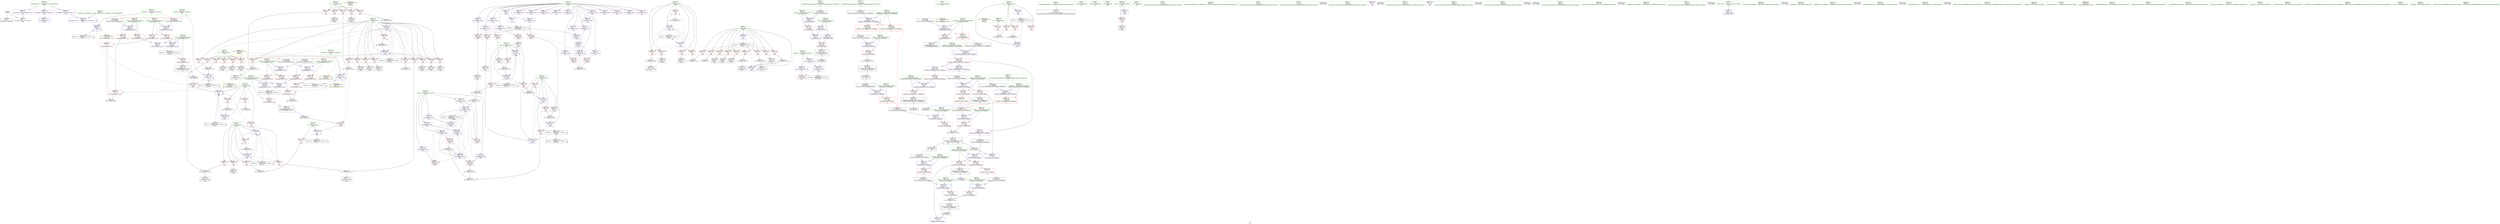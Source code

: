 digraph "SVFG" {
	label="SVFG";

	Node0x55aa47c78cc0 [shape=record,color=grey,label="{NodeID: 0\nNullPtr}"];
	Node0x55aa47c78cc0 -> Node0x55aa47ca2aa0[style=solid];
	Node0x55aa47c78cc0 -> Node0x55aa47caf720[style=solid];
	Node0x55aa47cf5950 [shape=record,color=black,label="{NodeID: 609\n345 = PHI(67, )\n0th arg _ZSt3maxIiERKT_S2_S2_ }"];
	Node0x55aa47cf5950 -> Node0x55aa47cb1150[style=solid];
	Node0x55aa47cbae30 [shape=record,color=grey,label="{NodeID: 443\n231 = Binary(230, 226, )\n}"];
	Node0x55aa47cbae30 -> Node0x55aa47cb0860[style=solid];
	Node0x55aa47caf8f0 [shape=record,color=blue,label="{NodeID: 277\n85\<--87\n\<--\nmain\n}"];
	Node0x55aa47caf8f0 -> Node0x55aa47cd40a0[style=dashed];
	Node0x55aa47ca3660 [shape=record,color=red,label="{NodeID: 194\n247\<--59\n\<--N\nmain\n}"];
	Node0x55aa47ca3660 -> Node0x55aa47cba830[style=solid];
	Node0x55aa47c9fec0 [shape=record,color=black,label="{NodeID: 111\n265\<--264\nidxprom77\<--\nmain\n}"];
	Node0x55aa47c9e9a0 [shape=record,color=green,label="{NodeID: 28\n51\<--52\nk\<--k_field_insensitive\nmain\n}"];
	Node0x55aa47c9e9a0 -> Node0x55aa47ca8650[style=solid];
	Node0x55aa47c9e9a0 -> Node0x55aa47ca8720[style=solid];
	Node0x55aa47c9e9a0 -> Node0x55aa47ca87f0[style=solid];
	Node0x55aa47c9e9a0 -> Node0x55aa47ca88c0[style=solid];
	Node0x55aa47c9e9a0 -> Node0x55aa47ca8990[style=solid];
	Node0x55aa47c9e9a0 -> Node0x55aa47cafc30[style=solid];
	Node0x55aa47c9e9a0 -> Node0x55aa47cafdd0[style=solid];
	Node0x55aa47ccf5a0 [shape=record,color=black,label="{NodeID: 471\nMR_36V_2 = PHI(MR_36V_4, MR_36V_1, )\npts\{620000 \}\n}"];
	Node0x55aa47ccf5a0 -> Node0x55aa47cb0040[style=dashed];
	Node0x55aa47cb0fb0 [shape=record,color=blue,label="{NodeID: 305\n318\<--314\ncoerce.dive\<--call97\nmain\n}"];
	Node0x55aa47cb0fb0 -> Node0x55aa47cad5a0[style=dashed];
	Node0x55aa47cb0fb0 -> Node0x55aa47ccfaa0[style=dashed];
	Node0x55aa47ca4d20 [shape=record,color=red,label="{NodeID: 222\n120\<--119\n\<--arrayidx12\nmain\n}"];
	Node0x55aa47ca4d20 -> Node0x55aa47cba3b0[style=solid];
	Node0x55aa47ca67e0 [shape=record,color=purple,label="{NodeID: 139\n199\<--8\narrayidx48\<--choose\nmain\n}"];
	Node0x55aa47ca67e0 -> Node0x55aa47ca5060[style=solid];
	Node0x55aa47ca1290 [shape=record,color=green,label="{NodeID: 56\n349\<--350\n__a.addr\<--__a.addr_field_insensitive\n_ZSt3maxIiERKT_S2_S2_\n}"];
	Node0x55aa47ca1290 -> Node0x55aa47cad810[style=solid];
	Node0x55aa47ca1290 -> Node0x55aa47cad8e0[style=solid];
	Node0x55aa47ca1290 -> Node0x55aa47cb1150[style=solid];
	Node0x55aa47cae2a0 [shape=record,color=red,label="{NodeID: 250\n414\<--411\n\<--__base.addr\n_ZSt5fixedRSt8ios_base\n|{<s0>16}}"];
	Node0x55aa47cae2a0:s0 -> Node0x55aa47cf5e50[style=solid,color=red];
	Node0x55aa47ca7f00 [shape=record,color=red,label="{NodeID: 167\n91\<--49\n\<--n\nmain\n}"];
	Node0x55aa47ca7f00 -> Node0x55aa47cbc030[style=solid];
	Node0x55aa47ca2aa0 [shape=record,color=black,label="{NodeID: 84\n2\<--3\ndummyVal\<--dummyVal\n}"];
	Node0x55aa47c95090 [shape=record,color=green,label="{NodeID: 1\n7\<--1\n__dso_handle\<--dummyObj\nGlob }"];
	Node0x55aa47cf5a90 [shape=record,color=black,label="{NodeID: 610\n346 = PHI(69, )\n1st arg _ZSt3maxIiERKT_S2_S2_ }"];
	Node0x55aa47cf5a90 -> Node0x55aa47cb1220[style=solid];
	Node0x55aa47cbafb0 [shape=record,color=grey,label="{NodeID: 444\n275 = Binary(273, 274, )\n}"];
	Node0x55aa47cbafb0 -> Node0x55aa47ca0060[style=solid];
	Node0x55aa47caf9c0 [shape=record,color=blue,label="{NodeID: 278\n49\<--89\nn\<--\nmain\n}"];
	Node0x55aa47caf9c0 -> Node0x55aa47cd36a0[style=dashed];
	Node0x55aa47ca3730 [shape=record,color=red,label="{NodeID: 195\n168\<--63\n\<--x\nmain\n}"];
	Node0x55aa47ca3730 -> Node0x55aa47cbc4b0[style=solid];
	Node0x55aa47c9ff90 [shape=record,color=black,label="{NodeID: 112\n268\<--267\nconv79\<--\nmain\n}"];
	Node0x55aa47c9ff90 -> Node0x55aa47cbacb0[style=solid];
	Node0x55aa47c9ea70 [shape=record,color=green,label="{NodeID: 29\n53\<--54\nT\<--T_field_insensitive\nmain\n}"];
	Node0x55aa47c9ea70 -> Node0x55aa47ca8a60[style=solid];
	Node0x55aa47ccfaa0 [shape=record,color=black,label="{NodeID: 472\nMR_38V_2 = PHI(MR_38V_3, MR_38V_1, )\npts\{820000 \}\n}"];
	Node0x55aa47ccfaa0 -> Node0x55aa47cb0fb0[style=dashed];
	Node0x55aa47cb1080 [shape=record,color=blue,label="{NodeID: 306\n55\<--336\ncc\<--inc104\nmain\n}"];
	Node0x55aa47cb1080 -> Node0x55aa47ccc7b0[style=dashed];
	Node0x55aa47ca4df0 [shape=record,color=red,label="{NodeID: 223\n129\<--128\n\<--arrayidx18\nmain\n}"];
	Node0x55aa47ca4df0 -> Node0x55aa47cba3b0[style=solid];
	Node0x55aa47ca68b0 [shape=record,color=purple,label="{NodeID: 140\n208\<--8\narrayidx50\<--choose\nmain\n}"];
	Node0x55aa47ca1360 [shape=record,color=green,label="{NodeID: 57\n351\<--352\n__b.addr\<--__b.addr_field_insensitive\n_ZSt3maxIiERKT_S2_S2_\n}"];
	Node0x55aa47ca1360 -> Node0x55aa47cad9b0[style=solid];
	Node0x55aa47ca1360 -> Node0x55aa47cada80[style=solid];
	Node0x55aa47ca1360 -> Node0x55aa47cb1220[style=solid];
	Node0x55aa47cae370 [shape=record,color=red,label="{NodeID: 251\n420\<--411\n\<--__base.addr\n_ZSt5fixedRSt8ios_base\n}"];
	Node0x55aa47cae370 -> Node0x55aa47ca56d0[style=solid];
	Node0x55aa47ca7fd0 [shape=record,color=red,label="{NodeID: 168\n95\<--49\n\<--n\nmain\n}"];
	Node0x55aa47ca7fd0 -> Node0x55aa47ca2ca0[style=solid];
	Node0x55aa47ca2ba0 [shape=record,color=black,label="{NodeID: 85\n30\<--31\n\<--_ZNSt8ios_base4InitD1Ev\nCan only get source location for instruction, argument, global var or function.}"];
	Node0x55aa47c87310 [shape=record,color=green,label="{NodeID: 2\n11\<--1\n_ZSt3cin\<--dummyObj\nGlob }"];
	Node0x55aa47cf5bd0 [shape=record,color=black,label="{NodeID: 611\n477 = PHI(461, )\n0th arg _ZStaNRSt13_Ios_FmtflagsS_ }"];
	Node0x55aa47cf5bd0 -> Node0x55aa47cb1d80[style=solid];
	Node0x55aa47cbb130 [shape=record,color=grey,label="{NodeID: 445\n529 = Binary(527, 528, )\n}"];
	Node0x55aa47cbb130 -> Node0x55aa47ca5bb0[style=solid];
	Node0x55aa47cafa90 [shape=record,color=blue,label="{NodeID: 279\n100\<--87\narrayidx2\<--\nmain\n}"];
	Node0x55aa47cafa90 -> Node0x55aa47cafb60[style=dashed];
	Node0x55aa47ca3800 [shape=record,color=red,label="{NodeID: 196\n171\<--63\n\<--x\nmain\n}"];
	Node0x55aa47ca3800 -> Node0x55aa47ca02b0[style=solid];
	Node0x55aa47ca0060 [shape=record,color=black,label="{NodeID: 113\n276\<--275\nidxprom81\<--add80\nmain\n}"];
	Node0x55aa47c9eb40 [shape=record,color=green,label="{NodeID: 30\n55\<--56\ncc\<--cc_field_insensitive\nmain\n}"];
	Node0x55aa47c9eb40 -> Node0x55aa47ca8b30[style=solid];
	Node0x55aa47c9eb40 -> Node0x55aa47ca8c00[style=solid];
	Node0x55aa47c9eb40 -> Node0x55aa47ca8cd0[style=solid];
	Node0x55aa47c9eb40 -> Node0x55aa47caff70[style=solid];
	Node0x55aa47c9eb40 -> Node0x55aa47cb1080[style=solid];
	Node0x55aa47cb1150 [shape=record,color=blue,label="{NodeID: 307\n349\<--345\n__a.addr\<--__a\n_ZSt3maxIiERKT_S2_S2_\n}"];
	Node0x55aa47cb1150 -> Node0x55aa47cad810[style=dashed];
	Node0x55aa47cb1150 -> Node0x55aa47cad8e0[style=dashed];
	Node0x55aa47ca4ec0 [shape=record,color=red,label="{NodeID: 224\n183\<--180\n\<--call41\nmain\n}"];
	Node0x55aa47ca4ec0 -> Node0x55aa47cb0450[style=solid];
	Node0x55aa47ca6980 [shape=record,color=purple,label="{NodeID: 141\n211\<--8\narrayidx52\<--choose\nmain\n}"];
	Node0x55aa47ca6980 -> Node0x55aa47ca5130[style=solid];
	Node0x55aa47ca1430 [shape=record,color=green,label="{NodeID: 58\n372\<--373\nretval\<--retval_field_insensitive\n_ZSt3minIiERKT_S2_S2_\n}"];
	Node0x55aa47ca1430 -> Node0x55aa47cadcf0[style=solid];
	Node0x55aa47ca1430 -> Node0x55aa47cb1630[style=solid];
	Node0x55aa47ca1430 -> Node0x55aa47cb1700[style=solid];
	Node0x55aa47cae440 [shape=record,color=red,label="{NodeID: 252\n430\<--426\n\<--__n.addr\n_ZSt12setprecisioni\n}"];
	Node0x55aa47cae440 -> Node0x55aa47cb1970[style=solid];
	Node0x55aa47ca80a0 [shape=record,color=red,label="{NodeID: 169\n98\<--49\n\<--n\nmain\n}"];
	Node0x55aa47ca80a0 -> Node0x55aa47ca2d70[style=solid];
	Node0x55aa47ca2ca0 [shape=record,color=black,label="{NodeID: 86\n96\<--95\nidxprom\<--\nmain\n}"];
	Node0x55aa47c873a0 [shape=record,color=green,label="{NodeID: 3\n12\<--1\n_ZSt4cout\<--dummyObj\nGlob }"];
	Node0x55aa47cf5d10 [shape=record,color=black,label="{NodeID: 612\n478 = PHI(458, )\n1st arg _ZStaNRSt13_Ios_FmtflagsS_ }"];
	Node0x55aa47cf5d10 -> Node0x55aa47cb1e50[style=solid];
	Node0x55aa47cbb2b0 [shape=record,color=grey,label="{NodeID: 446\n226 = Binary(224, 225, )\n}"];
	Node0x55aa47cbb2b0 -> Node0x55aa47cbae30[style=solid];
	Node0x55aa47cafb60 [shape=record,color=blue,label="{NodeID: 280\n105\<--87\narrayidx5\<--\nmain\n}"];
	Node0x55aa47cafb60 -> Node0x55aa47ca4d20[style=dashed];
	Node0x55aa47cafb60 -> Node0x55aa47ca4df0[style=dashed];
	Node0x55aa47cafb60 -> Node0x55aa47cafd00[style=dashed];
	Node0x55aa47cafb60 -> Node0x55aa47cd40a0[style=dashed];
	Node0x55aa47ca38d0 [shape=record,color=red,label="{NodeID: 197\n176\<--63\n\<--x\nmain\n}"];
	Node0x55aa47ca38d0 -> Node0x55aa47cb9ab0[style=solid];
	Node0x55aa47ca0130 [shape=record,color=black,label="{NodeID: 114\n283\<--282\nidxprom85\<--\nmain\n}"];
	Node0x55aa47c9ec10 [shape=record,color=green,label="{NodeID: 31\n57\<--58\nC\<--C_field_insensitive\nmain\n}"];
	Node0x55aa47c9ec10 -> Node0x55aa47ca8da0[style=solid];
	Node0x55aa47c9ec10 -> Node0x55aa47ca8e70[style=solid];
	Node0x55aa47c9ec10 -> Node0x55aa47ca8f40[style=solid];
	Node0x55aa47c9ec10 -> Node0x55aa47ca9010[style=solid];
	Node0x55aa47c9ec10 -> Node0x55aa47ca90e0[style=solid];
	Node0x55aa47cb1220 [shape=record,color=blue,label="{NodeID: 308\n351\<--346\n__b.addr\<--__b\n_ZSt3maxIiERKT_S2_S2_\n}"];
	Node0x55aa47cb1220 -> Node0x55aa47cad9b0[style=dashed];
	Node0x55aa47cb1220 -> Node0x55aa47cada80[style=dashed];
	Node0x55aa47ca4f90 [shape=record,color=red,label="{NodeID: 225\n192\<--189\n\<--call44\nmain\n}"];
	Node0x55aa47ca4f90 -> Node0x55aa47cb05f0[style=solid];
	Node0x55aa47ca6a50 [shape=record,color=purple,label="{NodeID: 142\n219\<--8\narrayidx56\<--choose\nmain\n}"];
	Node0x55aa47ca1500 [shape=record,color=green,label="{NodeID: 59\n374\<--375\n__a.addr\<--__a.addr_field_insensitive\n_ZSt3minIiERKT_S2_S2_\n}"];
	Node0x55aa47ca1500 -> Node0x55aa47caddc0[style=solid];
	Node0x55aa47ca1500 -> Node0x55aa47cade90[style=solid];
	Node0x55aa47ca1500 -> Node0x55aa47cb1490[style=solid];
	Node0x55aa47ccbfa0 [shape=record,color=yellow,style=double,label="{NodeID: 502\n56V_1 = ENCHI(MR_56V_0)\npts\{412 \}\nFun[_ZSt5fixedRSt8ios_base]}"];
	Node0x55aa47ccbfa0 -> Node0x55aa47cb17d0[style=dashed];
	Node0x55aa47cae510 [shape=record,color=red,label="{NodeID: 253\n433\<--432\n\<--coerce.dive\n_ZSt12setprecisioni\n}"];
	Node0x55aa47cae510 -> Node0x55aa47ca57a0[style=solid];
	Node0x55aa47ca8170 [shape=record,color=red,label="{NodeID: 170\n102\<--49\n\<--n\nmain\n}"];
	Node0x55aa47ca8170 -> Node0x55aa47ca2e40[style=solid];
	Node0x55aa47ca2d70 [shape=record,color=black,label="{NodeID: 87\n99\<--98\nidxprom1\<--\nmain\n}"];
	Node0x55aa47c87650 [shape=record,color=green,label="{NodeID: 4\n13\<--1\n.str\<--dummyObj\nGlob }"];
	Node0x55aa47cf5e50 [shape=record,color=black,label="{NodeID: 613\n439 = PHI(414, )\n0th arg _ZNSt8ios_base4setfESt13_Ios_FmtflagsS0_ }"];
	Node0x55aa47cf5e50 -> Node0x55aa47cb1a40[style=solid];
	Node0x55aa47cbb430 [shape=record,color=grey,label="{NodeID: 447\n140 = Binary(139, 89, )\n}"];
	Node0x55aa47cbb430 -> Node0x55aa47cafdd0[style=solid];
	Node0x55aa47cafc30 [shape=record,color=blue,label="{NodeID: 281\n51\<--89\nk\<--\nmain\n}"];
	Node0x55aa47cafc30 -> Node0x55aa47ca8650[style=dashed];
	Node0x55aa47cafc30 -> Node0x55aa47ca8720[style=dashed];
	Node0x55aa47cafc30 -> Node0x55aa47ca87f0[style=dashed];
	Node0x55aa47cafc30 -> Node0x55aa47ca88c0[style=dashed];
	Node0x55aa47cafc30 -> Node0x55aa47ca8990[style=dashed];
	Node0x55aa47cafc30 -> Node0x55aa47cafdd0[style=dashed];
	Node0x55aa47cafc30 -> Node0x55aa47cd3ba0[style=dashed];
	Node0x55aa47ca39a0 [shape=record,color=red,label="{NodeID: 198\n186\<--63\n\<--x\nmain\n}"];
	Node0x55aa47ca39a0 -> Node0x55aa47cb9630[style=solid];
	Node0x55aa47ca54e0 [shape=record,color=black,label="{NodeID: 115\n46\<--339\nmain_ret\<--\nmain\n}"];
	Node0x55aa47c9ece0 [shape=record,color=green,label="{NodeID: 32\n59\<--60\nN\<--N_field_insensitive\nmain\n|{|<s5>7}}"];
	Node0x55aa47c9ece0 -> Node0x55aa47ca91b0[style=solid];
	Node0x55aa47c9ece0 -> Node0x55aa47ca9280[style=solid];
	Node0x55aa47c9ece0 -> Node0x55aa47ca34c0[style=solid];
	Node0x55aa47c9ece0 -> Node0x55aa47ca3590[style=solid];
	Node0x55aa47c9ece0 -> Node0x55aa47ca3660[style=solid];
	Node0x55aa47c9ece0:s5 -> Node0x55aa47cf5350[style=solid,color=red];
	Node0x55aa47cb12f0 [shape=record,color=blue,label="{NodeID: 309\n347\<--361\nretval\<--\n_ZSt3maxIiERKT_S2_S2_\n}"];
	Node0x55aa47cb12f0 -> Node0x55aa47cd31a0[style=dashed];
	Node0x55aa47ca5060 [shape=record,color=red,label="{NodeID: 226\n200\<--199\n\<--arrayidx48\nmain\n}"];
	Node0x55aa47ca5060 -> Node0x55aa47ca0520[style=solid];
	Node0x55aa47ca6b20 [shape=record,color=purple,label="{NodeID: 143\n222\<--8\narrayidx58\<--choose\nmain\n}"];
	Node0x55aa47ca6b20 -> Node0x55aa47ca5200[style=solid];
	Node0x55aa47ca15d0 [shape=record,color=green,label="{NodeID: 60\n376\<--377\n__b.addr\<--__b.addr_field_insensitive\n_ZSt3minIiERKT_S2_S2_\n}"];
	Node0x55aa47ca15d0 -> Node0x55aa47cadf60[style=solid];
	Node0x55aa47ca15d0 -> Node0x55aa47cae030[style=solid];
	Node0x55aa47ca15d0 -> Node0x55aa47cb1560[style=solid];
	Node0x55aa47cae5e0 [shape=record,color=red,label="{NodeID: 254\n453\<--442\nthis1\<--this.addr\n_ZNSt8ios_base4setfESt13_Ios_FmtflagsS0_\n}"];
	Node0x55aa47cae5e0 -> Node0x55aa47ca7bc0[style=solid];
	Node0x55aa47cae5e0 -> Node0x55aa47ca7c90[style=solid];
	Node0x55aa47cae5e0 -> Node0x55aa47ca7d60[style=solid];
	Node0x55aa47ca8240 [shape=record,color=red,label="{NodeID: 171\n110\<--49\n\<--n\nmain\n}"];
	Node0x55aa47ca8240 -> Node0x55aa47cbbd30[style=solid];
	Node0x55aa47ca2e40 [shape=record,color=black,label="{NodeID: 88\n103\<--102\nidxprom3\<--\nmain\n}"];
	Node0x55aa47c876e0 [shape=record,color=green,label="{NodeID: 5\n15\<--1\n.str.1\<--dummyObj\nGlob }"];
	Node0x55aa47cf5f90 [shape=record,color=black,label="{NodeID: 614\n440 = PHI(416, )\n1st arg _ZNSt8ios_base4setfESt13_Ios_FmtflagsS0_ }"];
	Node0x55aa47cf5f90 -> Node0x55aa47cb1b10[style=solid];
	Node0x55aa47cbb5b0 [shape=record,color=grey,label="{NodeID: 448\n279 = Binary(278, 280, )\n}"];
	Node0x55aa47cbb5b0 -> Node0x55aa47cbb730[style=solid];
	Node0x55aa47cafd00 [shape=record,color=blue,label="{NodeID: 282\n136\<--130\narrayidx22\<--add\nmain\n}"];
	Node0x55aa47cafd00 -> Node0x55aa47ca4d20[style=dashed];
	Node0x55aa47cafd00 -> Node0x55aa47ca4df0[style=dashed];
	Node0x55aa47cafd00 -> Node0x55aa47cafd00[style=dashed];
	Node0x55aa47cafd00 -> Node0x55aa47cd40a0[style=dashed];
	Node0x55aa47ca3a70 [shape=record,color=red,label="{NodeID: 199\n206\<--63\n\<--x\nmain\n}"];
	Node0x55aa47ca3a70 -> Node0x55aa47ca05f0[style=solid];
	Node0x55aa47ca5570 [shape=record,color=black,label="{NodeID: 116\n344\<--367\n_ZSt3maxIiERKT_S2_S2__ret\<--\n_ZSt3maxIiERKT_S2_S2_\n|{<s0>6}}"];
	Node0x55aa47ca5570:s0 -> Node0x55aa47cf71b0[style=solid,color=blue];
	Node0x55aa47c9edb0 [shape=record,color=green,label="{NodeID: 33\n61\<--62\nexpect\<--expect_field_insensitive\nmain\n}"];
	Node0x55aa47c9edb0 -> Node0x55aa47ca73a0[style=solid];
	Node0x55aa47c9edb0 -> Node0x55aa47ca7470[style=solid];
	Node0x55aa47c9edb0 -> Node0x55aa47ca7540[style=solid];
	Node0x55aa47c9edb0 -> Node0x55aa47ca7610[style=solid];
	Node0x55aa47c9edb0 -> Node0x55aa47ca76e0[style=solid];
	Node0x55aa47c9edb0 -> Node0x55aa47ca77b0[style=solid];
	Node0x55aa47cb13c0 [shape=record,color=blue,label="{NodeID: 310\n347\<--364\nretval\<--\n_ZSt3maxIiERKT_S2_S2_\n}"];
	Node0x55aa47cb13c0 -> Node0x55aa47cd31a0[style=dashed];
	Node0x55aa47ca5130 [shape=record,color=red,label="{NodeID: 227\n212\<--211\n\<--arrayidx52\nmain\n}"];
	Node0x55aa47ca5130 -> Node0x55aa47ca0790[style=solid];
	Node0x55aa47ca6bf0 [shape=record,color=purple,label="{NodeID: 144\n246\<--8\narrayidx68\<--choose\nmain\n}"];
	Node0x55aa47ca16a0 [shape=record,color=green,label="{NodeID: 61\n411\<--412\n__base.addr\<--__base.addr_field_insensitive\n_ZSt5fixedRSt8ios_base\n}"];
	Node0x55aa47ca16a0 -> Node0x55aa47cae2a0[style=solid];
	Node0x55aa47ca16a0 -> Node0x55aa47cae370[style=solid];
	Node0x55aa47ca16a0 -> Node0x55aa47cb17d0[style=solid];
	Node0x55aa47cae6b0 [shape=record,color=red,label="{NodeID: 255\n465\<--444\n\<--__fmtfl.addr\n_ZNSt8ios_base4setfESt13_Ios_FmtflagsS0_\n|{<s0>19}}"];
	Node0x55aa47cae6b0:s0 -> Node0x55aa47cf6210[style=solid,color=red];
	Node0x55aa47ca8310 [shape=record,color=red,label="{NodeID: 172\n113\<--49\n\<--n\nmain\n}"];
	Node0x55aa47ca8310 -> Node0x55aa47cb94b0[style=solid];
	Node0x55aa47ca2f10 [shape=record,color=black,label="{NodeID: 89\n115\<--114\nidxprom9\<--sub\nmain\n}"];
	Node0x55aa47c87770 [shape=record,color=green,label="{NodeID: 6\n18\<--1\n\<--dummyObj\nCan only get source location for instruction, argument, global var or function.}"];
	Node0x55aa47cf60d0 [shape=record,color=black,label="{NodeID: 615\n441 = PHI(417, )\n2nd arg _ZNSt8ios_base4setfESt13_Ios_FmtflagsS0_ }"];
	Node0x55aa47cf60d0 -> Node0x55aa47cb1be0[style=solid];
	Node0x55aa47cbb730 [shape=record,color=grey,label="{NodeID: 449\n281 = Binary(272, 279, )\n}"];
	Node0x55aa47cbb730 -> Node0x55aa47cbba30[style=solid];
	Node0x55aa47cafdd0 [shape=record,color=blue,label="{NodeID: 283\n51\<--140\nk\<--inc\nmain\n}"];
	Node0x55aa47cafdd0 -> Node0x55aa47ca8650[style=dashed];
	Node0x55aa47cafdd0 -> Node0x55aa47ca8720[style=dashed];
	Node0x55aa47cafdd0 -> Node0x55aa47ca87f0[style=dashed];
	Node0x55aa47cafdd0 -> Node0x55aa47ca88c0[style=dashed];
	Node0x55aa47cafdd0 -> Node0x55aa47ca8990[style=dashed];
	Node0x55aa47cafdd0 -> Node0x55aa47cafdd0[style=dashed];
	Node0x55aa47cafdd0 -> Node0x55aa47cd3ba0[style=dashed];
	Node0x55aa47ca3b40 [shape=record,color=red,label="{NodeID: 200\n217\<--63\n\<--x\nmain\n}"];
	Node0x55aa47ca3b40 -> Node0x55aa47ca0860[style=solid];
	Node0x55aa47ca5600 [shape=record,color=black,label="{NodeID: 117\n369\<--392\n_ZSt3minIiERKT_S2_S2__ret\<--\n_ZSt3minIiERKT_S2_S2_\n|{<s0>7}}"];
	Node0x55aa47ca5600:s0 -> Node0x55aa47cf73e0[style=solid,color=blue];
	Node0x55aa47c9ee80 [shape=record,color=green,label="{NodeID: 34\n63\<--64\nx\<--x_field_insensitive\nmain\n}"];
	Node0x55aa47c9ee80 -> Node0x55aa47ca3730[style=solid];
	Node0x55aa47c9ee80 -> Node0x55aa47ca3800[style=solid];
	Node0x55aa47c9ee80 -> Node0x55aa47ca38d0[style=solid];
	Node0x55aa47c9ee80 -> Node0x55aa47ca39a0[style=solid];
	Node0x55aa47c9ee80 -> Node0x55aa47ca3a70[style=solid];
	Node0x55aa47c9ee80 -> Node0x55aa47ca3b40[style=solid];
	Node0x55aa47c9ee80 -> Node0x55aa47ca3c10[style=solid];
	Node0x55aa47c9ee80 -> Node0x55aa47ca3ce0[style=solid];
	Node0x55aa47c9ee80 -> Node0x55aa47ca3db0[style=solid];
	Node0x55aa47c9ee80 -> Node0x55aa47ca3e80[style=solid];
	Node0x55aa47c9ee80 -> Node0x55aa47ca3f50[style=solid];
	Node0x55aa47c9ee80 -> Node0x55aa47ca4020[style=solid];
	Node0x55aa47c9ee80 -> Node0x55aa47cb0110[style=solid];
	Node0x55aa47c9ee80 -> Node0x55aa47cb0ee0[style=solid];
	Node0x55aa47cb1490 [shape=record,color=blue,label="{NodeID: 311\n374\<--370\n__a.addr\<--__a\n_ZSt3minIiERKT_S2_S2_\n}"];
	Node0x55aa47cb1490 -> Node0x55aa47caddc0[style=dashed];
	Node0x55aa47cb1490 -> Node0x55aa47cade90[style=dashed];
	Node0x55aa47ca5200 [shape=record,color=red,label="{NodeID: 228\n223\<--222\n\<--arrayidx58\nmain\n}"];
	Node0x55aa47ca5200 -> Node0x55aa47ca0a00[style=solid];
	Node0x55aa47ca6cc0 [shape=record,color=purple,label="{NodeID: 145\n251\<--8\narrayidx71\<--choose\nmain\n}"];
	Node0x55aa47ca6cc0 -> Node0x55aa47ca53a0[style=solid];
	Node0x55aa47ca1770 [shape=record,color=green,label="{NodeID: 62\n418\<--419\n_ZNSt8ios_base4setfESt13_Ios_FmtflagsS0_\<--_ZNSt8ios_base4setfESt13_Ios_FmtflagsS0__field_insensitive\n}"];
	Node0x55aa47ccc2a0 [shape=record,color=yellow,style=double,label="{NodeID: 505\n22V_1 = ENCHI(MR_22V_0)\npts\{70 \}\nFun[_ZSt3maxIiERKT_S2_S2_]}"];
	Node0x55aa47ccc2a0 -> Node0x55aa47cadc20[style=dashed];
	Node0x55aa47cae780 [shape=record,color=red,label="{NodeID: 256\n457\<--446\n\<--__mask.addr\n_ZNSt8ios_base4setfESt13_Ios_FmtflagsS0_\n|{<s0>17}}"];
	Node0x55aa47cae780:s0 -> Node0x55aa47cf5210[style=solid,color=red];
	Node0x55aa47ca83e0 [shape=record,color=red,label="{NodeID: 173\n121\<--49\n\<--n\nmain\n}"];
	Node0x55aa47ca83e0 -> Node0x55aa47cba6b0[style=solid];
	Node0x55aa47ca2fe0 [shape=record,color=black,label="{NodeID: 90\n118\<--117\nidxprom11\<--\nmain\n}"];
	Node0x55aa47c88040 [shape=record,color=green,label="{NodeID: 7\n84\<--1\n\<--dummyObj\nCan only get source location for instruction, argument, global var or function.}"];
	Node0x55aa47cf6210 [shape=record,color=black,label="{NodeID: 616\n519 = PHI(465, 486, )\n0th arg _ZStanSt13_Ios_FmtflagsS_ }"];
	Node0x55aa47cf6210 -> Node0x55aa47cb2330[style=solid];
	Node0x55aa47cbb8b0 [shape=record,color=grey,label="{NodeID: 450\n234 = Binary(233, 89, )\n}"];
	Node0x55aa47cbb8b0 -> Node0x55aa47cb0930[style=solid];
	Node0x55aa47cafea0 [shape=record,color=blue,label="{NodeID: 284\n49\<--145\nn\<--inc24\nmain\n}"];
	Node0x55aa47cafea0 -> Node0x55aa47cd36a0[style=dashed];
	Node0x55aa47ca3c10 [shape=record,color=red,label="{NodeID: 201\n227\<--63\n\<--x\nmain\n}"];
	Node0x55aa47ca3c10 -> Node0x55aa47c9fab0[style=solid];
	Node0x55aa47ca56d0 [shape=record,color=black,label="{NodeID: 118\n409\<--420\n_ZSt5fixedRSt8ios_base_ret\<--\n_ZSt5fixedRSt8ios_base\n}"];
	Node0x55aa47c9ef50 [shape=record,color=green,label="{NodeID: 35\n65\<--66\na\<--a_field_insensitive\nmain\n}"];
	Node0x55aa47c9ef50 -> Node0x55aa47ca40f0[style=solid];
	Node0x55aa47c9ef50 -> Node0x55aa47ca41c0[style=solid];
	Node0x55aa47c9ef50 -> Node0x55aa47ca4290[style=solid];
	Node0x55aa47c9ef50 -> Node0x55aa47cb0450[style=solid];
	Node0x55aa47c9ef50 -> Node0x55aa47cb0930[style=solid];
	Node0x55aa47cb1560 [shape=record,color=blue,label="{NodeID: 312\n376\<--371\n__b.addr\<--__b\n_ZSt3minIiERKT_S2_S2_\n}"];
	Node0x55aa47cb1560 -> Node0x55aa47cadf60[style=dashed];
	Node0x55aa47cb1560 -> Node0x55aa47cae030[style=dashed];
	Node0x55aa47ca52d0 [shape=record,color=red,label="{NodeID: 229\n230\<--229\n\<--arrayidx61\nmain\n}"];
	Node0x55aa47ca52d0 -> Node0x55aa47cbae30[style=solid];
	Node0x55aa47ca6d90 [shape=record,color=purple,label="{NodeID: 146\n263\<--8\narrayidx76\<--choose\nmain\n}"];
	Node0x55aa47ca1870 [shape=record,color=green,label="{NodeID: 63\n424\<--425\nretval\<--retval_field_insensitive\n_ZSt12setprecisioni\n}"];
	Node0x55aa47ca1870 -> Node0x55aa47ca7a20[style=solid];
	Node0x55aa47ca1870 -> Node0x55aa47ca7af0[style=solid];
	Node0x55aa47cae850 [shape=record,color=red,label="{NodeID: 257\n466\<--446\n\<--__mask.addr\n_ZNSt8ios_base4setfESt13_Ios_FmtflagsS0_\n|{<s0>19}}"];
	Node0x55aa47cae850:s0 -> Node0x55aa47cf6420[style=solid,color=red];
	Node0x55aa47ca84b0 [shape=record,color=red,label="{NodeID: 174\n131\<--49\n\<--n\nmain\n}"];
	Node0x55aa47ca84b0 -> Node0x55aa47ca3250[style=solid];
	Node0x55aa47ca30b0 [shape=record,color=black,label="{NodeID: 91\n123\<--122\nidxprom14\<--sub13\nmain\n}"];
	Node0x55aa47c88100 [shape=record,color=green,label="{NodeID: 8\n87\<--1\n\<--dummyObj\nCan only get source location for instruction, argument, global var or function.}"];
	Node0x55aa47cf6420 [shape=record,color=black,label="{NodeID: 617\n520 = PHI(466, 487, )\n1st arg _ZStanSt13_Ios_FmtflagsS_ }"];
	Node0x55aa47cf6420 -> Node0x55aa47cb2400[style=solid];
	Node0x55aa47cbba30 [shape=record,color=grey,label="{NodeID: 451\n286 = Binary(285, 281, )\n}"];
	Node0x55aa47cbba30 -> Node0x55aa47cb0d40[style=solid];
	Node0x55aa47caff70 [shape=record,color=blue,label="{NodeID: 285\n55\<--89\ncc\<--\nmain\n}"];
	Node0x55aa47caff70 -> Node0x55aa47ccc7b0[style=dashed];
	Node0x55aa47ca3ce0 [shape=record,color=red,label="{NodeID: 202\n244\<--63\n\<--x\nmain\n}"];
	Node0x55aa47ca3ce0 -> Node0x55aa47c9fb80[style=solid];
	Node0x55aa47ca57a0 [shape=record,color=black,label="{NodeID: 119\n422\<--433\n_ZSt12setprecisioni_ret\<--\n_ZSt12setprecisioni\n|{<s0>12}}"];
	Node0x55aa47ca57a0:s0 -> Node0x55aa47cf4530[style=solid,color=blue];
	Node0x55aa47c9f020 [shape=record,color=green,label="{NodeID: 36\n67\<--68\nref.tmp\<--ref.tmp_field_insensitive\nmain\n|{|<s1>6}}"];
	Node0x55aa47c9f020 -> Node0x55aa47cb02b0[style=solid];
	Node0x55aa47c9f020:s1 -> Node0x55aa47cf5950[style=solid,color=red];
	Node0x55aa47cb1630 [shape=record,color=blue,label="{NodeID: 313\n372\<--386\nretval\<--\n_ZSt3minIiERKT_S2_S2_\n}"];
	Node0x55aa47cb1630 -> Node0x55aa47cd6da0[style=dashed];
	Node0x55aa47ca53a0 [shape=record,color=red,label="{NodeID: 230\n252\<--251\n\<--arrayidx71\nmain\n}"];
	Node0x55aa47ca53a0 -> Node0x55aa47c9fd20[style=solid];
	Node0x55aa47ca6e60 [shape=record,color=purple,label="{NodeID: 147\n266\<--8\narrayidx78\<--choose\nmain\n}"];
	Node0x55aa47ca6e60 -> Node0x55aa47cad370[style=solid];
	Node0x55aa47ca1940 [shape=record,color=green,label="{NodeID: 64\n426\<--427\n__n.addr\<--__n.addr_field_insensitive\n_ZSt12setprecisioni\n}"];
	Node0x55aa47ca1940 -> Node0x55aa47cae440[style=solid];
	Node0x55aa47ca1940 -> Node0x55aa47cb18a0[style=solid];
	Node0x55aa47cf2e00 [shape=record,color=black,label="{NodeID: 590\n308 = PHI()\n}"];
	Node0x55aa47cae920 [shape=record,color=red,label="{NodeID: 258\n474\<--448\n\<--__old\n_ZNSt8ios_base4setfESt13_Ios_FmtflagsS0_\n}"];
	Node0x55aa47cae920 -> Node0x55aa47ca5870[style=solid];
	Node0x55aa47ca8580 [shape=record,color=red,label="{NodeID: 175\n144\<--49\n\<--n\nmain\n}"];
	Node0x55aa47ca8580 -> Node0x55aa47cbbbb0[style=solid];
	Node0x55aa47ca3180 [shape=record,color=black,label="{NodeID: 92\n127\<--126\nidxprom17\<--sub16\nmain\n}"];
	Node0x55aa47c881c0 [shape=record,color=green,label="{NodeID: 9\n89\<--1\n\<--dummyObj\nCan only get source location for instruction, argument, global var or function.}"];
	Node0x55aa47cf65a0 [shape=record,color=black,label="{NodeID: 618\n501 = PHI(470, )\n0th arg _ZStoRRSt13_Ios_FmtflagsS_ }"];
	Node0x55aa47cf65a0 -> Node0x55aa47cb20c0[style=solid];
	Node0x55aa47cbbbb0 [shape=record,color=grey,label="{NodeID: 452\n145 = Binary(144, 89, )\n}"];
	Node0x55aa47cbbbb0 -> Node0x55aa47cafea0[style=solid];
	Node0x55aa47cb0040 [shape=record,color=blue,label="{NodeID: 286\n161\<--163\narrayidx32\<--\nmain\n}"];
	Node0x55aa47cb0040 -> Node0x55aa47cad670[style=dashed];
	Node0x55aa47cb0040 -> Node0x55aa47cb01e0[style=dashed];
	Node0x55aa47cb0040 -> Node0x55aa47ccf5a0[style=dashed];
	Node0x55aa47ca3db0 [shape=record,color=red,label="{NodeID: 203\n260\<--63\n\<--x\nmain\n}"];
	Node0x55aa47ca3db0 -> Node0x55aa47cb9f30[style=solid];
	Node0x55aa47ca5870 [shape=record,color=black,label="{NodeID: 120\n438\<--474\n_ZNSt8ios_base4setfESt13_Ios_FmtflagsS0__ret\<--\n_ZNSt8ios_base4setfESt13_Ios_FmtflagsS0_\n|{<s0>16}}"];
	Node0x55aa47ca5870:s0 -> Node0x55aa47cf4900[style=solid,color=blue];
	Node0x55aa47c9f0f0 [shape=record,color=green,label="{NodeID: 37\n69\<--70\nref.tmp40\<--ref.tmp40_field_insensitive\nmain\n|{|<s1>6}}"];
	Node0x55aa47c9f0f0 -> Node0x55aa47cb0380[style=solid];
	Node0x55aa47c9f0f0:s1 -> Node0x55aa47cf5a90[style=solid,color=red];
	Node0x55aa47cb1700 [shape=record,color=blue,label="{NodeID: 314\n372\<--389\nretval\<--\n_ZSt3minIiERKT_S2_S2_\n}"];
	Node0x55aa47cb1700 -> Node0x55aa47cd6da0[style=dashed];
	Node0x55aa47cad370 [shape=record,color=red,label="{NodeID: 231\n267\<--266\n\<--arrayidx78\nmain\n}"];
	Node0x55aa47cad370 -> Node0x55aa47c9ff90[style=solid];
	Node0x55aa47ca6f30 [shape=record,color=purple,label="{NodeID: 148\n299\<--13\n\<--.str\nmain\n}"];
	Node0x55aa47ca1a10 [shape=record,color=green,label="{NodeID: 65\n442\<--443\nthis.addr\<--this.addr_field_insensitive\n_ZNSt8ios_base4setfESt13_Ios_FmtflagsS0_\n}"];
	Node0x55aa47ca1a10 -> Node0x55aa47cae5e0[style=solid];
	Node0x55aa47ca1a10 -> Node0x55aa47cb1a40[style=solid];
	Node0x55aa477d5090 [shape=record,color=black,label="{NodeID: 591\n309 = PHI()\n}"];
	Node0x55aa47cae9f0 [shape=record,color=red,label="{NodeID: 259\n455\<--454\n\<--_M_flags\n_ZNSt8ios_base4setfESt13_Ios_FmtflagsS0_\n}"];
	Node0x55aa47cae9f0 -> Node0x55aa47cb1cb0[style=solid];
	Node0x55aa47ca8650 [shape=record,color=red,label="{NodeID: 176\n109\<--51\n\<--k\nmain\n}"];
	Node0x55aa47ca8650 -> Node0x55aa47cbbd30[style=solid];
	Node0x55aa47ca3250 [shape=record,color=black,label="{NodeID: 93\n132\<--131\nidxprom19\<--\nmain\n}"];
	Node0x55aa47c88280 [shape=record,color=green,label="{NodeID: 10\n93\<--1\n\<--dummyObj\nCan only get source location for instruction, argument, global var or function.}"];
	Node0x55aa47cf66b0 [shape=record,color=black,label="{NodeID: 619\n502 = PHI(467, )\n1st arg _ZStoRRSt13_Ios_FmtflagsS_ }"];
	Node0x55aa47cf66b0 -> Node0x55aa47cb2190[style=solid];
	Node0x55aa47cbbd30 [shape=record,color=grey,label="{NodeID: 453\n111 = cmp(109, 110, )\n}"];
	Node0x55aa47cb0110 [shape=record,color=blue,label="{NodeID: 287\n63\<--165\nx\<--sub33\nmain\n}"];
	Node0x55aa47cb0110 -> Node0x55aa47ca3730[style=dashed];
	Node0x55aa47cb0110 -> Node0x55aa47ca3800[style=dashed];
	Node0x55aa47cb0110 -> Node0x55aa47ca38d0[style=dashed];
	Node0x55aa47cb0110 -> Node0x55aa47ca39a0[style=dashed];
	Node0x55aa47cb0110 -> Node0x55aa47ca3a70[style=dashed];
	Node0x55aa47cb0110 -> Node0x55aa47ca3b40[style=dashed];
	Node0x55aa47cb0110 -> Node0x55aa47ca3c10[style=dashed];
	Node0x55aa47cb0110 -> Node0x55aa47ca3ce0[style=dashed];
	Node0x55aa47cb0110 -> Node0x55aa47ca3db0[style=dashed];
	Node0x55aa47cb0110 -> Node0x55aa47ca3e80[style=dashed];
	Node0x55aa47cb0110 -> Node0x55aa47ca3f50[style=dashed];
	Node0x55aa47cb0110 -> Node0x55aa47ca4020[style=dashed];
	Node0x55aa47cb0110 -> Node0x55aa47cb0ee0[style=dashed];
	Node0x55aa47cb0110 -> Node0x55aa47ccc8a0[style=dashed];
	Node0x55aa47ca3e80 [shape=record,color=red,label="{NodeID: 204\n273\<--63\n\<--x\nmain\n}"];
	Node0x55aa47ca3e80 -> Node0x55aa47cbafb0[style=solid];
	Node0x55aa47ca5940 [shape=record,color=black,label="{NodeID: 121\n476\<--489\n_ZStaNRSt13_Ios_FmtflagsS__ret\<--\n_ZStaNRSt13_Ios_FmtflagsS_\n|{<s0>18}}"];
	Node0x55aa47ca5940:s0 -> Node0x55aa47cf4bd0[style=solid,color=blue];
	Node0x55aa47c9f1c0 [shape=record,color=green,label="{NodeID: 38\n71\<--72\nb\<--b_field_insensitive\nmain\n}"];
	Node0x55aa47c9f1c0 -> Node0x55aa47ca4360[style=solid];
	Node0x55aa47c9f1c0 -> Node0x55aa47cb05f0[style=solid];
	Node0x55aa47cb17d0 [shape=record,color=blue,label="{NodeID: 315\n411\<--410\n__base.addr\<--__base\n_ZSt5fixedRSt8ios_base\n}"];
	Node0x55aa47cb17d0 -> Node0x55aa47cae2a0[style=dashed];
	Node0x55aa47cb17d0 -> Node0x55aa47cae370[style=dashed];
	Node0x55aa47cad400 [shape=record,color=red,label="{NodeID: 232\n278\<--277\n\<--arrayidx82\nmain\n}"];
	Node0x55aa47cad400 -> Node0x55aa47cbb5b0[style=solid];
	Node0x55aa47ca7000 [shape=record,color=purple,label="{NodeID: 149\n307\<--15\n\<--.str.1\nmain\n}"];
	Node0x55aa47ca1ae0 [shape=record,color=green,label="{NodeID: 66\n444\<--445\n__fmtfl.addr\<--__fmtfl.addr_field_insensitive\n_ZNSt8ios_base4setfESt13_Ios_FmtflagsS0_\n}"];
	Node0x55aa47ca1ae0 -> Node0x55aa47cae6b0[style=solid];
	Node0x55aa47ca1ae0 -> Node0x55aa47cb1b10[style=solid];
	Node0x55aa47cf4530 [shape=record,color=black,label="{NodeID: 592\n314 = PHI(422, )\n}"];
	Node0x55aa47cf4530 -> Node0x55aa47cb0fb0[style=solid];
	Node0x55aa47ccc650 [shape=record,color=yellow,style=double,label="{NodeID: 509\n20V_1 = ENCHI(MR_20V_0)\npts\{68 \}\nFun[_ZSt3maxIiERKT_S2_S2_]}"];
	Node0x55aa47ccc650 -> Node0x55aa47cadb50[style=dashed];
	Node0x55aa47cb94b0 [shape=record,color=grey,label="{NodeID: 426\n114 = Binary(113, 89, )\n}"];
	Node0x55aa47cb94b0 -> Node0x55aa47ca2f10[style=solid];
	Node0x55aa47caeac0 [shape=record,color=red,label="{NodeID: 260\n485\<--479\n\<--__a.addr\n_ZStaNRSt13_Ios_FmtflagsS_\n}"];
	Node0x55aa47caeac0 -> Node0x55aa47caed30[style=solid];
	Node0x55aa47ca8720 [shape=record,color=red,label="{NodeID: 177\n117\<--51\n\<--k\nmain\n}"];
	Node0x55aa47ca8720 -> Node0x55aa47ca2fe0[style=solid];
	Node0x55aa47ca3320 [shape=record,color=black,label="{NodeID: 94\n135\<--134\nidxprom21\<--\nmain\n}"];
	Node0x55aa47c88380 [shape=record,color=green,label="{NodeID: 11\n163\<--1\n\<--dummyObj\nCan only get source location for instruction, argument, global var or function.}"];
	Node0x55aa47cf67c0 [shape=record,color=black,label="{NodeID: 620\n423 = PHI(315, )\n0th arg _ZSt12setprecisioni }"];
	Node0x55aa47cf67c0 -> Node0x55aa47cb18a0[style=solid];
	Node0x55aa47cbbeb0 [shape=record,color=grey,label="{NodeID: 454\n359 = cmp(356, 358, )\n}"];
	Node0x55aa47cb01e0 [shape=record,color=blue,label="{NodeID: 288\n173\<--163\narrayidx38\<--\nmain\n}"];
	Node0x55aa47cb01e0 -> Node0x55aa47ca52d0[style=dashed];
	Node0x55aa47cb01e0 -> Node0x55aa47cad400[style=dashed];
	Node0x55aa47cb01e0 -> Node0x55aa47cad4d0[style=dashed];
	Node0x55aa47cb01e0 -> Node0x55aa47cad670[style=dashed];
	Node0x55aa47cb01e0 -> Node0x55aa47cb01e0[style=dashed];
	Node0x55aa47cb01e0 -> Node0x55aa47cb0860[style=dashed];
	Node0x55aa47cb01e0 -> Node0x55aa47cb0d40[style=dashed];
	Node0x55aa47cb01e0 -> Node0x55aa47ccf5a0[style=dashed];
	Node0x55aa47ca3f50 [shape=record,color=red,label="{NodeID: 205\n282\<--63\n\<--x\nmain\n}"];
	Node0x55aa47ca3f50 -> Node0x55aa47ca0130[style=solid];
	Node0x55aa47ca5a10 [shape=record,color=black,label="{NodeID: 122\n492\<--498\n_ZStcoSt13_Ios_Fmtflags_ret\<--neg\n_ZStcoSt13_Ios_Fmtflags\n|{<s0>17}}"];
	Node0x55aa47ca5a10:s0 -> Node0x55aa47cf4a00[style=solid,color=blue];
	Node0x55aa47c9f290 [shape=record,color=green,label="{NodeID: 39\n73\<--74\nref.tmp42\<--ref.tmp42_field_insensitive\nmain\n|{|<s1>7}}"];
	Node0x55aa47c9f290 -> Node0x55aa47cb0520[style=solid];
	Node0x55aa47c9f290:s1 -> Node0x55aa47cf5490[style=solid,color=red];
	Node0x55aa47cb18a0 [shape=record,color=blue,label="{NodeID: 316\n426\<--423\n__n.addr\<--__n\n_ZSt12setprecisioni\n}"];
	Node0x55aa47cb18a0 -> Node0x55aa47cae440[style=dashed];
	Node0x55aa47cad4d0 [shape=record,color=red,label="{NodeID: 233\n285\<--284\n\<--arrayidx86\nmain\n}"];
	Node0x55aa47cad4d0 -> Node0x55aa47cbba30[style=solid];
	Node0x55aa47ca70d0 [shape=record,color=purple,label="{NodeID: 150\n548\<--17\nllvm.global_ctors_0\<--llvm.global_ctors\nGlob }"];
	Node0x55aa47ca70d0 -> Node0x55aa47caf550[style=solid];
	Node0x55aa47ca1bb0 [shape=record,color=green,label="{NodeID: 67\n446\<--447\n__mask.addr\<--__mask.addr_field_insensitive\n_ZNSt8ios_base4setfESt13_Ios_FmtflagsS0_\n}"];
	Node0x55aa47ca1bb0 -> Node0x55aa47cae780[style=solid];
	Node0x55aa47ca1bb0 -> Node0x55aa47cae850[style=solid];
	Node0x55aa47ca1bb0 -> Node0x55aa47cb1be0[style=solid];
	Node0x55aa47cf4690 [shape=record,color=black,label="{NodeID: 593\n322 = PHI()\n}"];
	Node0x55aa47cb9630 [shape=record,color=grey,label="{NodeID: 427\n187 = Binary(185, 186, )\n}"];
	Node0x55aa47cb9630 -> Node0x55aa47cb0520[style=solid];
	Node0x55aa47caeb90 [shape=record,color=red,label="{NodeID: 261\n489\<--479\n\<--__a.addr\n_ZStaNRSt13_Ios_FmtflagsS_\n}"];
	Node0x55aa47caeb90 -> Node0x55aa47ca5940[style=solid];
	Node0x55aa47caeb90 -> Node0x55aa47cb1f20[style=solid];
	Node0x55aa47ca87f0 [shape=record,color=red,label="{NodeID: 178\n125\<--51\n\<--k\nmain\n}"];
	Node0x55aa47ca87f0 -> Node0x55aa47cb97b0[style=solid];
	Node0x55aa47ca33f0 [shape=record,color=black,label="{NodeID: 95\n160\<--159\nidxprom31\<--\nmain\n}"];
	Node0x55aa47c88480 [shape=record,color=green,label="{NodeID: 12\n280\<--1\n\<--dummyObj\nCan only get source location for instruction, argument, global var or function.}"];
	Node0x55aa47cf70b0 [shape=record,color=black,label="{NodeID: 621\n29 = PHI()\n}"];
	Node0x55aa47cbc030 [shape=record,color=grey,label="{NodeID: 455\n92 = cmp(91, 93, )\n}"];
	Node0x55aa47cb02b0 [shape=record,color=blue,label="{NodeID: 289\n67\<--177\nref.tmp\<--sub39\nmain\n|{|<s3>6}}"];
	Node0x55aa47cb02b0 -> Node0x55aa47ca4ec0[style=dashed];
	Node0x55aa47cb02b0 -> Node0x55aa47cb02b0[style=dashed];
	Node0x55aa47cb02b0 -> Node0x55aa47ccd2a0[style=dashed];
	Node0x55aa47cb02b0:s3 -> Node0x55aa47ccc650[style=dashed,color=red];
	Node0x55aa47ca4020 [shape=record,color=red,label="{NodeID: 206\n294\<--63\n\<--x\nmain\n}"];
	Node0x55aa47ca4020 -> Node0x55aa47cba9b0[style=solid];
	Node0x55aa47ca5ae0 [shape=record,color=black,label="{NodeID: 123\n500\<--515\n_ZStoRRSt13_Ios_FmtflagsS__ret\<--\n_ZStoRRSt13_Ios_FmtflagsS_\n|{<s0>20}}"];
	Node0x55aa47ca5ae0:s0 -> Node0x55aa47cf4e50[style=solid,color=blue];
	Node0x55aa47c9f360 [shape=record,color=green,label="{NodeID: 40\n75\<--76\nden\<--den_field_insensitive\nmain\n}"];
	Node0x55aa47c9f360 -> Node0x55aa47ca4430[style=solid];
	Node0x55aa47c9f360 -> Node0x55aa47ca4500[style=solid];
	Node0x55aa47c9f360 -> Node0x55aa47ca45d0[style=solid];
	Node0x55aa47c9f360 -> Node0x55aa47cb06c0[style=solid];
	Node0x55aa47c9f360 -> Node0x55aa47cb0790[style=solid];
	Node0x55aa47cd31a0 [shape=record,color=black,label="{NodeID: 483\nMR_42V_3 = PHI(MR_42V_4, MR_42V_2, )\npts\{348 \}\n}"];
	Node0x55aa47cd31a0 -> Node0x55aa47cad740[style=dashed];
	Node0x55aa47cb1970 [shape=record,color=blue,label="{NodeID: 317\n429\<--430\n_M_n\<--\n_ZSt12setprecisioni\n}"];
	Node0x55aa47cb1970 -> Node0x55aa47cae510[style=dashed];
	Node0x55aa47cad5a0 [shape=record,color=red,label="{NodeID: 234\n321\<--320\n\<--coerce.dive98\nmain\n}"];
	Node0x55aa47ca71a0 [shape=record,color=purple,label="{NodeID: 151\n549\<--17\nllvm.global_ctors_1\<--llvm.global_ctors\nGlob }"];
	Node0x55aa47ca71a0 -> Node0x55aa47caf620[style=solid];
	Node0x55aa47ca1c80 [shape=record,color=green,label="{NodeID: 68\n448\<--449\n__old\<--__old_field_insensitive\n_ZNSt8ios_base4setfESt13_Ios_FmtflagsS0_\n}"];
	Node0x55aa47ca1c80 -> Node0x55aa47cae920[style=solid];
	Node0x55aa47ca1c80 -> Node0x55aa47cb1cb0[style=solid];
	Node0x55aa47cf4760 [shape=record,color=black,label="{NodeID: 594\n327 = PHI()\n}"];
	Node0x55aa47cb97b0 [shape=record,color=grey,label="{NodeID: 428\n126 = Binary(125, 89, )\n}"];
	Node0x55aa47cb97b0 -> Node0x55aa47ca3180[style=solid];
	Node0x55aa47caec60 [shape=record,color=red,label="{NodeID: 262\n487\<--481\n\<--__b.addr\n_ZStaNRSt13_Ios_FmtflagsS_\n|{<s0>21}}"];
	Node0x55aa47caec60:s0 -> Node0x55aa47cf6420[style=solid,color=red];
	Node0x55aa47ca88c0 [shape=record,color=red,label="{NodeID: 179\n134\<--51\n\<--k\nmain\n}"];
	Node0x55aa47ca88c0 -> Node0x55aa47ca3320[style=solid];
	Node0x55aa47ca02b0 [shape=record,color=black,label="{NodeID: 96\n172\<--171\nidxprom37\<--\nmain\n}"];
	Node0x55aa47c88580 [shape=record,color=green,label="{NodeID: 13\n296\<--1\n\<--dummyObj\nCan only get source location for instruction, argument, global var or function.}"];
	Node0x55aa47cf71b0 [shape=record,color=black,label="{NodeID: 622\n180 = PHI(344, )\n}"];
	Node0x55aa47cf71b0 -> Node0x55aa47ca4ec0[style=solid];
	Node0x55aa47cbc1b0 [shape=record,color=grey,label="{NodeID: 456\n242 = cmp(240, 241, )\n}"];
	Node0x55aa47cb0380 [shape=record,color=blue,label="{NodeID: 290\n69\<--84\nref.tmp40\<--\nmain\n|{|<s3>6}}"];
	Node0x55aa47cb0380 -> Node0x55aa47ca4ec0[style=dashed];
	Node0x55aa47cb0380 -> Node0x55aa47cb0380[style=dashed];
	Node0x55aa47cb0380 -> Node0x55aa47ccd7a0[style=dashed];
	Node0x55aa47cb0380:s3 -> Node0x55aa47ccc2a0[style=dashed,color=red];
	Node0x55aa47ca40f0 [shape=record,color=red,label="{NodeID: 207\n203\<--65\n\<--a\nmain\n}"];
	Node0x55aa47ca40f0 -> Node0x55aa47cbc330[style=solid];
	Node0x55aa47ca5bb0 [shape=record,color=black,label="{NodeID: 124\n518\<--529\n_ZStanSt13_Ios_FmtflagsS__ret\<--and\n_ZStanSt13_Ios_FmtflagsS_\n|{<s0>19|<s1>21}}"];
	Node0x55aa47ca5bb0:s0 -> Node0x55aa47cf4ce0[style=solid,color=blue];
	Node0x55aa47ca5bb0:s1 -> Node0x55aa47cf4f60[style=solid,color=blue];
	Node0x55aa47c9f430 [shape=record,color=green,label="{NodeID: 41\n77\<--78\ni\<--i_field_insensitive\nmain\n}"];
	Node0x55aa47c9f430 -> Node0x55aa47ca46a0[style=solid];
	Node0x55aa47c9f430 -> Node0x55aa47ca4770[style=solid];
	Node0x55aa47c9f430 -> Node0x55aa47ca4840[style=solid];
	Node0x55aa47c9f430 -> Node0x55aa47ca4910[style=solid];
	Node0x55aa47c9f430 -> Node0x55aa47ca49e0[style=solid];
	Node0x55aa47c9f430 -> Node0x55aa47cb0a00[style=solid];
	Node0x55aa47c9f430 -> Node0x55aa47cb0e10[style=solid];
	Node0x55aa47cd36a0 [shape=record,color=black,label="{NodeID: 484\nMR_4V_3 = PHI(MR_4V_4, MR_4V_2, )\npts\{50 \}\n}"];
	Node0x55aa47cd36a0 -> Node0x55aa47ca7f00[style=dashed];
	Node0x55aa47cd36a0 -> Node0x55aa47ca7fd0[style=dashed];
	Node0x55aa47cd36a0 -> Node0x55aa47ca80a0[style=dashed];
	Node0x55aa47cd36a0 -> Node0x55aa47ca8170[style=dashed];
	Node0x55aa47cd36a0 -> Node0x55aa47ca8240[style=dashed];
	Node0x55aa47cd36a0 -> Node0x55aa47ca8310[style=dashed];
	Node0x55aa47cd36a0 -> Node0x55aa47ca83e0[style=dashed];
	Node0x55aa47cd36a0 -> Node0x55aa47ca84b0[style=dashed];
	Node0x55aa47cd36a0 -> Node0x55aa47ca8580[style=dashed];
	Node0x55aa47cd36a0 -> Node0x55aa47cafea0[style=dashed];
	Node0x55aa47cb1a40 [shape=record,color=blue,label="{NodeID: 318\n442\<--439\nthis.addr\<--this\n_ZNSt8ios_base4setfESt13_Ios_FmtflagsS0_\n}"];
	Node0x55aa47cb1a40 -> Node0x55aa47cae5e0[style=dashed];
	Node0x55aa47cad670 [shape=record,color=red,label="{NodeID: 235\n326\<--325\n\<--arrayidx100\nmain\n}"];
	Node0x55aa47ca72a0 [shape=record,color=purple,label="{NodeID: 152\n550\<--17\nllvm.global_ctors_2\<--llvm.global_ctors\nGlob }"];
	Node0x55aa47ca72a0 -> Node0x55aa47caf720[style=solid];
	Node0x55aa47ca1d50 [shape=record,color=green,label="{NodeID: 69\n459\<--460\n_ZStcoSt13_Ios_Fmtflags\<--_ZStcoSt13_Ios_Fmtflags_field_insensitive\n}"];
	Node0x55aa47cf4830 [shape=record,color=black,label="{NodeID: 595\n330 = PHI()\n}"];
	Node0x55aa47cb9930 [shape=record,color=grey,label="{NodeID: 429\n498 = Binary(497, 296, )\n}"];
	Node0x55aa47cb9930 -> Node0x55aa47ca5a10[style=solid];
	Node0x55aa47caed30 [shape=record,color=red,label="{NodeID: 263\n486\<--485\n\<--\n_ZStaNRSt13_Ios_FmtflagsS_\n|{<s0>21}}"];
	Node0x55aa47caed30:s0 -> Node0x55aa47cf6210[style=solid,color=red];
	Node0x55aa47ca8990 [shape=record,color=red,label="{NodeID: 180\n139\<--51\n\<--k\nmain\n}"];
	Node0x55aa47ca8990 -> Node0x55aa47cbb430[style=solid];
	Node0x55aa47ca0380 [shape=record,color=black,label="{NodeID: 97\n195\<--194\nidxprom45\<--\nmain\n}"];
	Node0x55aa47c88680 [shape=record,color=green,label="{NodeID: 14\n315\<--1\n\<--dummyObj\nCan only get source location for instruction, argument, global var or function.|{<s0>12}}"];
	Node0x55aa47c88680:s0 -> Node0x55aa47cf67c0[style=solid,color=red];
	Node0x55aa47cf73e0 [shape=record,color=black,label="{NodeID: 623\n189 = PHI(369, )\n}"];
	Node0x55aa47cf73e0 -> Node0x55aa47ca4f90[style=solid];
	Node0x55aa47cbc330 [shape=record,color=grey,label="{NodeID: 457\n204 = cmp(203, 84, )\n}"];
	Node0x55aa47cb0450 [shape=record,color=blue,label="{NodeID: 291\n65\<--183\na\<--\nmain\n}"];
	Node0x55aa47cb0450 -> Node0x55aa47ca40f0[style=dashed];
	Node0x55aa47cb0450 -> Node0x55aa47ca41c0[style=dashed];
	Node0x55aa47cb0450 -> Node0x55aa47ca4290[style=dashed];
	Node0x55aa47cb0450 -> Node0x55aa47cb0450[style=dashed];
	Node0x55aa47cb0450 -> Node0x55aa47cb0930[style=dashed];
	Node0x55aa47cb0450 -> Node0x55aa47cccda0[style=dashed];
	Node0x55aa47ca41c0 [shape=record,color=red,label="{NodeID: 208\n233\<--65\n\<--a\nmain\n}"];
	Node0x55aa47ca41c0 -> Node0x55aa47cbb8b0[style=solid];
	Node0x55aa47ca5c80 [shape=record,color=black,label="{NodeID: 125\n531\<--542\n_ZStorSt13_Ios_FmtflagsS__ret\<--or\n_ZStorSt13_Ios_FmtflagsS_\n|{<s0>22}}"];
	Node0x55aa47ca5c80:s0 -> Node0x55aa47cf50d0[style=solid,color=blue];
	Node0x55aa47c9f500 [shape=record,color=green,label="{NodeID: 42\n79\<--80\nm\<--m_field_insensitive\nmain\n}"];
	Node0x55aa47c9f500 -> Node0x55aa47ca4ab0[style=solid];
	Node0x55aa47c9f500 -> Node0x55aa47ca4b80[style=solid];
	Node0x55aa47c9f500 -> Node0x55aa47ca4c50[style=solid];
	Node0x55aa47c9f500 -> Node0x55aa47cb0ad0[style=solid];
	Node0x55aa47c9f500 -> Node0x55aa47cb0ba0[style=solid];
	Node0x55aa47c9f500 -> Node0x55aa47cb0c70[style=solid];
	Node0x55aa47cd3ba0 [shape=record,color=black,label="{NodeID: 485\nMR_6V_2 = PHI(MR_6V_4, MR_6V_1, )\npts\{52 \}\n}"];
	Node0x55aa47cd3ba0 -> Node0x55aa47cafc30[style=dashed];
	Node0x55aa47cb1b10 [shape=record,color=blue,label="{NodeID: 319\n444\<--440\n__fmtfl.addr\<--__fmtfl\n_ZNSt8ios_base4setfESt13_Ios_FmtflagsS0_\n}"];
	Node0x55aa47cb1b10 -> Node0x55aa47cae6b0[style=dashed];
	Node0x55aa47cad740 [shape=record,color=red,label="{NodeID: 236\n367\<--347\n\<--retval\n_ZSt3maxIiERKT_S2_S2_\n}"];
	Node0x55aa47cad740 -> Node0x55aa47ca5570[style=solid];
	Node0x55aa47ca73a0 [shape=record,color=purple,label="{NodeID: 153\n161\<--61\narrayidx32\<--expect\nmain\n}"];
	Node0x55aa47ca73a0 -> Node0x55aa47cb0040[style=solid];
	Node0x55aa47ca1e50 [shape=record,color=green,label="{NodeID: 70\n463\<--464\n_ZStaNRSt13_Ios_FmtflagsS_\<--_ZStaNRSt13_Ios_FmtflagsS__field_insensitive\n}"];
	Node0x55aa47cf4900 [shape=record,color=black,label="{NodeID: 596\n415 = PHI(438, )\n}"];
	Node0x55aa47cb9ab0 [shape=record,color=grey,label="{NodeID: 430\n177 = Binary(175, 176, )\n}"];
	Node0x55aa47cb9ab0 -> Node0x55aa47cb02b0[style=solid];
	Node0x55aa47caee00 [shape=record,color=red,label="{NodeID: 264\n497\<--494\n\<--__a.addr\n_ZStcoSt13_Ios_Fmtflags\n}"];
	Node0x55aa47caee00 -> Node0x55aa47cb9930[style=solid];
	Node0x55aa47ca8a60 [shape=record,color=red,label="{NodeID: 181\n154\<--53\n\<--T\nmain\n}"];
	Node0x55aa47ca8a60 -> Node0x55aa47cbc7b0[style=solid];
	Node0x55aa47ca0450 [shape=record,color=black,label="{NodeID: 98\n198\<--197\nidxprom47\<--\nmain\n}"];
	Node0x55aa47c88780 [shape=record,color=green,label="{NodeID: 15\n331\<--1\n\<--dummyObj\nCan only get source location for instruction, argument, global var or function.}"];
	Node0x55aa47cf7520 [shape=record,color=black,label="{NodeID: 624\n148 = PHI()\n}"];
	Node0x55aa47cbc4b0 [shape=record,color=grey,label="{NodeID: 458\n169 = cmp(168, 84, )\n}"];
	Node0x55aa47cb0520 [shape=record,color=blue,label="{NodeID: 292\n73\<--187\nref.tmp42\<--sub43\nmain\n|{|<s3>7}}"];
	Node0x55aa47cb0520 -> Node0x55aa47ca4f90[style=dashed];
	Node0x55aa47cb0520 -> Node0x55aa47cb0520[style=dashed];
	Node0x55aa47cb0520 -> Node0x55aa47cce1a0[style=dashed];
	Node0x55aa47cb0520:s3 -> Node0x55aa47cd7ed0[style=dashed,color=red];
	Node0x55aa47ca4290 [shape=record,color=red,label="{NodeID: 209\n237\<--65\n\<--a\nmain\n}"];
	Node0x55aa47ca4290 -> Node0x55aa47cb0a00[style=solid];
	Node0x55aa47ca5d50 [shape=record,color=purple,label="{NodeID: 126\n28\<--4\n\<--_ZStL8__ioinit\n__cxx_global_var_init\n}"];
	Node0x55aa47c9f5d0 [shape=record,color=green,label="{NodeID: 43\n81\<--82\nagg.tmp\<--agg.tmp_field_insensitive\nmain\n}"];
	Node0x55aa47c9f5d0 -> Node0x55aa47ca7880[style=solid];
	Node0x55aa47c9f5d0 -> Node0x55aa47ca7950[style=solid];
	Node0x55aa47cd40a0 [shape=record,color=black,label="{NodeID: 486\nMR_34V_3 = PHI(MR_34V_6, MR_34V_2, )\npts\{100000 \}\n}"];
	Node0x55aa47cd40a0 -> Node0x55aa47ca5060[style=dashed];
	Node0x55aa47cd40a0 -> Node0x55aa47ca5130[style=dashed];
	Node0x55aa47cd40a0 -> Node0x55aa47ca5200[style=dashed];
	Node0x55aa47cd40a0 -> Node0x55aa47ca53a0[style=dashed];
	Node0x55aa47cd40a0 -> Node0x55aa47cad370[style=dashed];
	Node0x55aa47cd40a0 -> Node0x55aa47cafa90[style=dashed];
	Node0x55aa47cb1be0 [shape=record,color=blue,label="{NodeID: 320\n446\<--441\n__mask.addr\<--__mask\n_ZNSt8ios_base4setfESt13_Ios_FmtflagsS0_\n}"];
	Node0x55aa47cb1be0 -> Node0x55aa47cae780[style=dashed];
	Node0x55aa47cb1be0 -> Node0x55aa47cae850[style=dashed];
	Node0x55aa47cad810 [shape=record,color=red,label="{NodeID: 237\n355\<--349\n\<--__a.addr\n_ZSt3maxIiERKT_S2_S2_\n}"];
	Node0x55aa47cad810 -> Node0x55aa47cadb50[style=solid];
	Node0x55aa47ca7470 [shape=record,color=purple,label="{NodeID: 154\n173\<--61\narrayidx38\<--expect\nmain\n}"];
	Node0x55aa47ca7470 -> Node0x55aa47cb01e0[style=solid];
	Node0x55aa47ca1f50 [shape=record,color=green,label="{NodeID: 71\n468\<--469\n_ZStanSt13_Ios_FmtflagsS_\<--_ZStanSt13_Ios_FmtflagsS__field_insensitive\n}"];
	Node0x55aa47cf4a00 [shape=record,color=black,label="{NodeID: 597\n458 = PHI(492, )\n|{<s0>18}}"];
	Node0x55aa47cf4a00:s0 -> Node0x55aa47cf5d10[style=solid,color=red];
	Node0x55aa47cb9c30 [shape=record,color=grey,label="{NodeID: 431\n336 = Binary(335, 89, )\n}"];
	Node0x55aa47cb9c30 -> Node0x55aa47cb1080[style=solid];
	Node0x55aa47caeed0 [shape=record,color=red,label="{NodeID: 265\n509\<--503\n\<--__a.addr\n_ZStoRRSt13_Ios_FmtflagsS_\n}"];
	Node0x55aa47caeed0 -> Node0x55aa47caf140[style=solid];
	Node0x55aa47ca8b30 [shape=record,color=red,label="{NodeID: 182\n153\<--55\n\<--cc\nmain\n}"];
	Node0x55aa47ca8b30 -> Node0x55aa47cbc7b0[style=solid];
	Node0x55aa47ca0520 [shape=record,color=black,label="{NodeID: 99\n201\<--200\nconv\<--\nmain\n}"];
	Node0x55aa47ca0520 -> Node0x55aa47cb06c0[style=solid];
	Node0x55aa47c9de40 [shape=record,color=green,label="{NodeID: 16\n416\<--1\n\<--dummyObj\nCan only get source location for instruction, argument, global var or function.|{<s0>16}}"];
	Node0x55aa47c9de40:s0 -> Node0x55aa47cf5f90[style=solid,color=red];
	Node0x55aa47cf75f0 [shape=record,color=black,label="{NodeID: 625\n157 = PHI()\n}"];
	Node0x55aa47cbc630 [shape=record,color=grey,label="{NodeID: 459\n384 = cmp(381, 383, )\n}"];
	Node0x55aa47cb05f0 [shape=record,color=blue,label="{NodeID: 293\n71\<--192\nb\<--\nmain\n}"];
	Node0x55aa47cb05f0 -> Node0x55aa47ca4360[style=dashed];
	Node0x55aa47cb05f0 -> Node0x55aa47cb05f0[style=dashed];
	Node0x55aa47cb05f0 -> Node0x55aa47ccdca0[style=dashed];
	Node0x55aa47ca4360 [shape=record,color=red,label="{NodeID: 210\n241\<--71\n\<--b\nmain\n}"];
	Node0x55aa47ca4360 -> Node0x55aa47cbc1b0[style=solid];
	Node0x55aa47ca5e20 [shape=record,color=purple,label="{NodeID: 127\n85\<--8\n\<--choose\nmain\n}"];
	Node0x55aa47ca5e20 -> Node0x55aa47caf8f0[style=solid];
	Node0x55aa47c9f6a0 [shape=record,color=green,label="{NodeID: 44\n149\<--150\n_ZNSirsERi\<--_ZNSirsERi_field_insensitive\n}"];
	Node0x55aa47cb1cb0 [shape=record,color=blue,label="{NodeID: 321\n448\<--455\n__old\<--\n_ZNSt8ios_base4setfESt13_Ios_FmtflagsS0_\n}"];
	Node0x55aa47cb1cb0 -> Node0x55aa47cae920[style=dashed];
	Node0x55aa47cad8e0 [shape=record,color=red,label="{NodeID: 238\n364\<--349\n\<--__a.addr\n_ZSt3maxIiERKT_S2_S2_\n}"];
	Node0x55aa47cad8e0 -> Node0x55aa47cb13c0[style=solid];
	Node0x55aa47ca7540 [shape=record,color=purple,label="{NodeID: 155\n229\<--61\narrayidx61\<--expect\nmain\n}"];
	Node0x55aa47ca7540 -> Node0x55aa47ca52d0[style=solid];
	Node0x55aa47ca7540 -> Node0x55aa47cb0860[style=solid];
	Node0x55aa47ca2050 [shape=record,color=green,label="{NodeID: 72\n472\<--473\n_ZStoRRSt13_Ios_FmtflagsS_\<--_ZStoRRSt13_Ios_FmtflagsS__field_insensitive\n}"];
	Node0x55aa47cf4bd0 [shape=record,color=black,label="{NodeID: 598\n462 = PHI(476, )\n}"];
	Node0x55aa47cd96c0 [shape=record,color=yellow,style=double,label="{NodeID: 515\n8V_1 = ENCHI(MR_8V_0)\npts\{54 \}\nFun[main]}"];
	Node0x55aa47cd96c0 -> Node0x55aa47ca8a60[style=dashed];
	Node0x55aa47cb9db0 [shape=record,color=grey,label="{NodeID: 432\n215 = Binary(214, 213, )\n}"];
	Node0x55aa47cb9db0 -> Node0x55aa47cb0790[style=solid];
	Node0x55aa47caefa0 [shape=record,color=red,label="{NodeID: 266\n515\<--503\n\<--__a.addr\n_ZStoRRSt13_Ios_FmtflagsS_\n}"];
	Node0x55aa47caefa0 -> Node0x55aa47ca5ae0[style=solid];
	Node0x55aa47caefa0 -> Node0x55aa47cb2260[style=solid];
	Node0x55aa47ca8c00 [shape=record,color=red,label="{NodeID: 183\n303\<--55\n\<--cc\nmain\n}"];
	Node0x55aa47ca05f0 [shape=record,color=black,label="{NodeID: 100\n207\<--206\nidxprom49\<--\nmain\n}"];
	Node0x55aa47c9df00 [shape=record,color=green,label="{NodeID: 17\n417\<--1\n\<--dummyObj\nCan only get source location for instruction, argument, global var or function.|{<s0>16}}"];
	Node0x55aa47c9df00:s0 -> Node0x55aa47cf60d0[style=solid,color=red];
	Node0x55aa47cf76c0 [shape=record,color=black,label="{NodeID: 626\n158 = PHI()\n}"];
	Node0x55aa47cbc7b0 [shape=record,color=grey,label="{NodeID: 460\n155 = cmp(153, 154, )\n}"];
	Node0x55aa47cb06c0 [shape=record,color=blue,label="{NodeID: 294\n75\<--201\nden\<--conv\nmain\n}"];
	Node0x55aa47cb06c0 -> Node0x55aa47ca4430[style=dashed];
	Node0x55aa47cb06c0 -> Node0x55aa47ca45d0[style=dashed];
	Node0x55aa47cb06c0 -> Node0x55aa47cb06c0[style=dashed];
	Node0x55aa47cb06c0 -> Node0x55aa47cb0790[style=dashed];
	Node0x55aa47cb06c0 -> Node0x55aa47cce6a0[style=dashed];
	Node0x55aa47ca4430 [shape=record,color=red,label="{NodeID: 211\n214\<--75\n\<--den\nmain\n}"];
	Node0x55aa47ca4430 -> Node0x55aa47cb9db0[style=solid];
	Node0x55aa47ca5ef0 [shape=record,color=purple,label="{NodeID: 128\n97\<--8\narrayidx\<--choose\nmain\n}"];
	Node0x55aa47c9f7a0 [shape=record,color=green,label="{NodeID: 45\n181\<--182\n_ZSt3maxIiERKT_S2_S2_\<--_ZSt3maxIiERKT_S2_S2__field_insensitive\n}"];
	Node0x55aa47cb1d80 [shape=record,color=blue,label="{NodeID: 322\n479\<--477\n__a.addr\<--__a\n_ZStaNRSt13_Ios_FmtflagsS_\n}"];
	Node0x55aa47cb1d80 -> Node0x55aa47caeac0[style=dashed];
	Node0x55aa47cb1d80 -> Node0x55aa47caeb90[style=dashed];
	Node0x55aa47cad9b0 [shape=record,color=red,label="{NodeID: 239\n357\<--351\n\<--__b.addr\n_ZSt3maxIiERKT_S2_S2_\n}"];
	Node0x55aa47cad9b0 -> Node0x55aa47cadc20[style=solid];
	Node0x55aa47ca7610 [shape=record,color=purple,label="{NodeID: 156\n277\<--61\narrayidx82\<--expect\nmain\n}"];
	Node0x55aa47ca7610 -> Node0x55aa47cad400[style=solid];
	Node0x55aa47ca2150 [shape=record,color=green,label="{NodeID: 73\n479\<--480\n__a.addr\<--__a.addr_field_insensitive\n_ZStaNRSt13_Ios_FmtflagsS_\n}"];
	Node0x55aa47ca2150 -> Node0x55aa47caeac0[style=solid];
	Node0x55aa47ca2150 -> Node0x55aa47caeb90[style=solid];
	Node0x55aa47ca2150 -> Node0x55aa47cb1d80[style=solid];
	Node0x55aa47cf4ce0 [shape=record,color=black,label="{NodeID: 599\n467 = PHI(518, )\n|{<s0>20}}"];
	Node0x55aa47cf4ce0:s0 -> Node0x55aa47cf66b0[style=solid,color=red];
	Node0x55aa47cb9f30 [shape=record,color=grey,label="{NodeID: 433\n261 = Binary(259, 260, )\n}"];
	Node0x55aa47cb9f30 -> Node0x55aa47c9fdf0[style=solid];
	Node0x55aa47caf070 [shape=record,color=red,label="{NodeID: 267\n511\<--505\n\<--__b.addr\n_ZStoRRSt13_Ios_FmtflagsS_\n|{<s0>22}}"];
	Node0x55aa47caf070:s0 -> Node0x55aa47cf5810[style=solid,color=red];
	Node0x55aa47ca8cd0 [shape=record,color=red,label="{NodeID: 184\n335\<--55\n\<--cc\nmain\n}"];
	Node0x55aa47ca8cd0 -> Node0x55aa47cb9c30[style=solid];
	Node0x55aa47ca06c0 [shape=record,color=black,label="{NodeID: 101\n210\<--209\nidxprom51\<--\nmain\n}"];
	Node0x55aa47c9e000 [shape=record,color=green,label="{NodeID: 18\n4\<--6\n_ZStL8__ioinit\<--_ZStL8__ioinit_field_insensitive\nGlob }"];
	Node0x55aa47c9e000 -> Node0x55aa47ca5d50[style=solid];
	Node0x55aa47cf7790 [shape=record,color=black,label="{NodeID: 627\n300 = PHI()\n}"];
	Node0x55aa47ccc7b0 [shape=record,color=black,label="{NodeID: 461\nMR_10V_3 = PHI(MR_10V_4, MR_10V_2, )\npts\{56 \}\n}"];
	Node0x55aa47ccc7b0 -> Node0x55aa47ca8b30[style=dashed];
	Node0x55aa47ccc7b0 -> Node0x55aa47ca8c00[style=dashed];
	Node0x55aa47ccc7b0 -> Node0x55aa47ca8cd0[style=dashed];
	Node0x55aa47ccc7b0 -> Node0x55aa47cb1080[style=dashed];
	Node0x55aa47cb0790 [shape=record,color=blue,label="{NodeID: 295\n75\<--215\nden\<--sub54\nmain\n}"];
	Node0x55aa47cb0790 -> Node0x55aa47ca4500[style=dashed];
	Node0x55aa47cb0790 -> Node0x55aa47ca45d0[style=dashed];
	Node0x55aa47cb0790 -> Node0x55aa47cb06c0[style=dashed];
	Node0x55aa47cb0790 -> Node0x55aa47cce6a0[style=dashed];
	Node0x55aa47ca4500 [shape=record,color=red,label="{NodeID: 212\n225\<--75\n\<--den\nmain\n}"];
	Node0x55aa47ca4500 -> Node0x55aa47cbb2b0[style=solid];
	Node0x55aa47ca5fc0 [shape=record,color=purple,label="{NodeID: 129\n100\<--8\narrayidx2\<--choose\nmain\n}"];
	Node0x55aa47ca5fc0 -> Node0x55aa47cafa90[style=solid];
	Node0x55aa47c9f8a0 [shape=record,color=green,label="{NodeID: 46\n190\<--191\n_ZSt3minIiERKT_S2_S2_\<--_ZSt3minIiERKT_S2_S2__field_insensitive\n}"];
	Node0x55aa47cb1e50 [shape=record,color=blue,label="{NodeID: 323\n481\<--478\n__b.addr\<--__b\n_ZStaNRSt13_Ios_FmtflagsS_\n}"];
	Node0x55aa47cb1e50 -> Node0x55aa47caec60[style=dashed];
	Node0x55aa47cada80 [shape=record,color=red,label="{NodeID: 240\n361\<--351\n\<--__b.addr\n_ZSt3maxIiERKT_S2_S2_\n}"];
	Node0x55aa47cada80 -> Node0x55aa47cb12f0[style=solid];
	Node0x55aa47ca76e0 [shape=record,color=purple,label="{NodeID: 157\n284\<--61\narrayidx86\<--expect\nmain\n}"];
	Node0x55aa47ca76e0 -> Node0x55aa47cad4d0[style=solid];
	Node0x55aa47ca76e0 -> Node0x55aa47cb0d40[style=solid];
	Node0x55aa47ca2220 [shape=record,color=green,label="{NodeID: 74\n481\<--482\n__b.addr\<--__b.addr_field_insensitive\n_ZStaNRSt13_Ios_FmtflagsS_\n}"];
	Node0x55aa47ca2220 -> Node0x55aa47caec60[style=solid];
	Node0x55aa47ca2220 -> Node0x55aa47cb1e50[style=solid];
	Node0x55aa47cf4e50 [shape=record,color=black,label="{NodeID: 600\n471 = PHI(500, )\n}"];
	Node0x55aa47cd9880 [shape=record,color=yellow,style=double,label="{NodeID: 517\n12V_1 = ENCHI(MR_12V_0)\npts\{58 \}\nFun[main]}"];
	Node0x55aa47cd9880 -> Node0x55aa47ca8da0[style=dashed];
	Node0x55aa47cd9880 -> Node0x55aa47ca8e70[style=dashed];
	Node0x55aa47cd9880 -> Node0x55aa47ca8f40[style=dashed];
	Node0x55aa47cd9880 -> Node0x55aa47ca9010[style=dashed];
	Node0x55aa47cd9880 -> Node0x55aa47ca90e0[style=dashed];
	Node0x55aa47cba0b0 [shape=record,color=grey,label="{NodeID: 434\n257 = Binary(256, 255, )\n}"];
	Node0x55aa47cba0b0 -> Node0x55aa47cb0ba0[style=solid];
	Node0x55aa47caf140 [shape=record,color=red,label="{NodeID: 268\n510\<--509\n\<--\n_ZStoRRSt13_Ios_FmtflagsS_\n|{<s0>22}}"];
	Node0x55aa47caf140:s0 -> Node0x55aa47cf56a0[style=solid,color=red];
	Node0x55aa47ca8da0 [shape=record,color=red,label="{NodeID: 185\n159\<--57\n\<--C\nmain\n}"];
	Node0x55aa47ca8da0 -> Node0x55aa47ca33f0[style=solid];
	Node0x55aa47ca0790 [shape=record,color=black,label="{NodeID: 102\n213\<--212\nconv53\<--\nmain\n}"];
	Node0x55aa47ca0790 -> Node0x55aa47cb9db0[style=solid];
	Node0x55aa47c9e100 [shape=record,color=green,label="{NodeID: 19\n8\<--10\nchoose\<--choose_field_insensitive\nGlob }"];
	Node0x55aa47c9e100 -> Node0x55aa47ca5e20[style=solid];
	Node0x55aa47c9e100 -> Node0x55aa47ca5ef0[style=solid];
	Node0x55aa47c9e100 -> Node0x55aa47ca5fc0[style=solid];
	Node0x55aa47c9e100 -> Node0x55aa47ca6090[style=solid];
	Node0x55aa47c9e100 -> Node0x55aa47ca6160[style=solid];
	Node0x55aa47c9e100 -> Node0x55aa47ca6230[style=solid];
	Node0x55aa47c9e100 -> Node0x55aa47ca6300[style=solid];
	Node0x55aa47c9e100 -> Node0x55aa47ca63d0[style=solid];
	Node0x55aa47c9e100 -> Node0x55aa47ca64a0[style=solid];
	Node0x55aa47c9e100 -> Node0x55aa47ca6570[style=solid];
	Node0x55aa47c9e100 -> Node0x55aa47ca6640[style=solid];
	Node0x55aa47c9e100 -> Node0x55aa47ca6710[style=solid];
	Node0x55aa47c9e100 -> Node0x55aa47ca67e0[style=solid];
	Node0x55aa47c9e100 -> Node0x55aa47ca68b0[style=solid];
	Node0x55aa47c9e100 -> Node0x55aa47ca6980[style=solid];
	Node0x55aa47c9e100 -> Node0x55aa47ca6a50[style=solid];
	Node0x55aa47c9e100 -> Node0x55aa47ca6b20[style=solid];
	Node0x55aa47c9e100 -> Node0x55aa47ca6bf0[style=solid];
	Node0x55aa47c9e100 -> Node0x55aa47ca6cc0[style=solid];
	Node0x55aa47c9e100 -> Node0x55aa47ca6d90[style=solid];
	Node0x55aa47c9e100 -> Node0x55aa47ca6e60[style=solid];
	Node0x55aa47cf7890 [shape=record,color=black,label="{NodeID: 628\n304 = PHI()\n}"];
	Node0x55aa47ccc8a0 [shape=record,color=black,label="{NodeID: 462\nMR_16V_2 = PHI(MR_16V_4, MR_16V_1, )\npts\{64 \}\n}"];
	Node0x55aa47ccc8a0 -> Node0x55aa47cb0110[style=dashed];
	Node0x55aa47cb0860 [shape=record,color=blue,label="{NodeID: 296\n229\<--231\narrayidx61\<--add62\nmain\n}"];
	Node0x55aa47cb0860 -> Node0x55aa47cad400[style=dashed];
	Node0x55aa47cb0860 -> Node0x55aa47cad4d0[style=dashed];
	Node0x55aa47cb0860 -> Node0x55aa47cad670[style=dashed];
	Node0x55aa47cb0860 -> Node0x55aa47cb01e0[style=dashed];
	Node0x55aa47cb0860 -> Node0x55aa47cb0d40[style=dashed];
	Node0x55aa47cb0860 -> Node0x55aa47ccf5a0[style=dashed];
	Node0x55aa47ca45d0 [shape=record,color=red,label="{NodeID: 213\n255\<--75\n\<--den\nmain\n}"];
	Node0x55aa47ca45d0 -> Node0x55aa47cba0b0[style=solid];
	Node0x55aa47ca6090 [shape=record,color=purple,label="{NodeID: 130\n104\<--8\narrayidx4\<--choose\nmain\n}"];
	Node0x55aa47c9f9a0 [shape=record,color=green,label="{NodeID: 47\n301\<--302\n_ZStlsISt11char_traitsIcEERSt13basic_ostreamIcT_ES5_PKc\<--_ZStlsISt11char_traitsIcEERSt13basic_ostreamIcT_ES5_PKc_field_insensitive\n}"];
	Node0x55aa47cb1f20 [shape=record,color=blue,label="{NodeID: 324\n489\<--488\n\<--call\n_ZStaNRSt13_Ios_FmtflagsS_\n}"];
	Node0x55aa47cadb50 [shape=record,color=red,label="{NodeID: 241\n356\<--355\n\<--\n_ZSt3maxIiERKT_S2_S2_\n}"];
	Node0x55aa47cadb50 -> Node0x55aa47cbbeb0[style=solid];
	Node0x55aa47ca77b0 [shape=record,color=purple,label="{NodeID: 158\n325\<--61\narrayidx100\<--expect\nmain\n}"];
	Node0x55aa47ca77b0 -> Node0x55aa47cad670[style=solid];
	Node0x55aa47ca22f0 [shape=record,color=green,label="{NodeID: 75\n494\<--495\n__a.addr\<--__a.addr_field_insensitive\n_ZStcoSt13_Ios_Fmtflags\n}"];
	Node0x55aa47ca22f0 -> Node0x55aa47caee00[style=solid];
	Node0x55aa47ca22f0 -> Node0x55aa47cb1ff0[style=solid];
	Node0x55aa47cf4f60 [shape=record,color=black,label="{NodeID: 601\n488 = PHI(518, )\n}"];
	Node0x55aa47cf4f60 -> Node0x55aa47cb1f20[style=solid];
	Node0x55aa47cd9960 [shape=record,color=yellow,style=double,label="{NodeID: 518\n14V_1 = ENCHI(MR_14V_0)\npts\{60 \}\nFun[main]|{|<s6>7}}"];
	Node0x55aa47cd9960 -> Node0x55aa47ca91b0[style=dashed];
	Node0x55aa47cd9960 -> Node0x55aa47ca9280[style=dashed];
	Node0x55aa47cd9960 -> Node0x55aa47ca34c0[style=dashed];
	Node0x55aa47cd9960 -> Node0x55aa47ca3590[style=dashed];
	Node0x55aa47cd9960 -> Node0x55aa47ca3660[style=dashed];
	Node0x55aa47cd9960 -> Node0x55aa47ca4f90[style=dashed];
	Node0x55aa47cd9960:s6 -> Node0x55aa47cd7dc0[style=dashed,color=red];
	Node0x55aa47cba230 [shape=record,color=grey,label="{NodeID: 435\n542 = Binary(540, 541, )\n}"];
	Node0x55aa47cba230 -> Node0x55aa47ca5c80[style=solid];
	Node0x55aa47caf210 [shape=record,color=red,label="{NodeID: 269\n527\<--521\n\<--__a.addr\n_ZStanSt13_Ios_FmtflagsS_\n}"];
	Node0x55aa47caf210 -> Node0x55aa47cbb130[style=solid];
	Node0x55aa47ca8e70 [shape=record,color=red,label="{NodeID: 186\n164\<--57\n\<--C\nmain\n}"];
	Node0x55aa47ca8e70 -> Node0x55aa47cbab30[style=solid];
	Node0x55aa47ca0860 [shape=record,color=black,label="{NodeID: 103\n218\<--217\nidxprom55\<--\nmain\n}"];
	Node0x55aa47c9e200 [shape=record,color=green,label="{NodeID: 20\n17\<--21\nllvm.global_ctors\<--llvm.global_ctors_field_insensitive\nGlob }"];
	Node0x55aa47c9e200 -> Node0x55aa47ca70d0[style=solid];
	Node0x55aa47c9e200 -> Node0x55aa47ca71a0[style=solid];
	Node0x55aa47c9e200 -> Node0x55aa47ca72a0[style=solid];
	Node0x55aa47cccda0 [shape=record,color=black,label="{NodeID: 463\nMR_18V_2 = PHI(MR_18V_3, MR_18V_1, )\npts\{66 \}\n}"];
	Node0x55aa47cccda0 -> Node0x55aa47cb0450[style=dashed];
	Node0x55aa47cccda0 -> Node0x55aa47cccda0[style=dashed];
	Node0x55aa47cb0930 [shape=record,color=blue,label="{NodeID: 297\n65\<--234\na\<--inc63\nmain\n}"];
	Node0x55aa47cb0930 -> Node0x55aa47ca4290[style=dashed];
	Node0x55aa47cb0930 -> Node0x55aa47cb0450[style=dashed];
	Node0x55aa47cb0930 -> Node0x55aa47cccda0[style=dashed];
	Node0x55aa47ca46a0 [shape=record,color=red,label="{NodeID: 214\n240\<--77\n\<--i\nmain\n}"];
	Node0x55aa47ca46a0 -> Node0x55aa47cbc1b0[style=solid];
	Node0x55aa47ca6160 [shape=record,color=purple,label="{NodeID: 131\n105\<--8\narrayidx5\<--choose\nmain\n}"];
	Node0x55aa47ca6160 -> Node0x55aa47cafb60[style=solid];
	Node0x55aa47ca0ac0 [shape=record,color=green,label="{NodeID: 48\n305\<--306\n_ZNSolsEi\<--_ZNSolsEi_field_insensitive\n}"];
	Node0x55aa47cb1ff0 [shape=record,color=blue,label="{NodeID: 325\n494\<--493\n__a.addr\<--__a\n_ZStcoSt13_Ios_Fmtflags\n}"];
	Node0x55aa47cb1ff0 -> Node0x55aa47caee00[style=dashed];
	Node0x55aa47cadc20 [shape=record,color=red,label="{NodeID: 242\n358\<--357\n\<--\n_ZSt3maxIiERKT_S2_S2_\n}"];
	Node0x55aa47cadc20 -> Node0x55aa47cbbeb0[style=solid];
	Node0x55aa47ca7880 [shape=record,color=purple,label="{NodeID: 159\n318\<--81\ncoerce.dive\<--agg.tmp\nmain\n}"];
	Node0x55aa47ca7880 -> Node0x55aa47cb0fb0[style=solid];
	Node0x55aa47ca23c0 [shape=record,color=green,label="{NodeID: 76\n503\<--504\n__a.addr\<--__a.addr_field_insensitive\n_ZStoRRSt13_Ios_FmtflagsS_\n}"];
	Node0x55aa47ca23c0 -> Node0x55aa47caeed0[style=solid];
	Node0x55aa47ca23c0 -> Node0x55aa47caefa0[style=solid];
	Node0x55aa47ca23c0 -> Node0x55aa47cb20c0[style=solid];
	Node0x55aa47cf50d0 [shape=record,color=black,label="{NodeID: 602\n512 = PHI(531, )\n}"];
	Node0x55aa47cf50d0 -> Node0x55aa47cb2260[style=solid];
	Node0x55aa47cba3b0 [shape=record,color=grey,label="{NodeID: 436\n130 = Binary(120, 129, )\n}"];
	Node0x55aa47cba3b0 -> Node0x55aa47cafd00[style=solid];
	Node0x55aa47caf2e0 [shape=record,color=red,label="{NodeID: 270\n528\<--523\n\<--__b.addr\n_ZStanSt13_Ios_FmtflagsS_\n}"];
	Node0x55aa47caf2e0 -> Node0x55aa47cbb130[style=solid];
	Node0x55aa47ca8f40 [shape=record,color=red,label="{NodeID: 187\n185\<--57\n\<--C\nmain\n}"];
	Node0x55aa47ca8f40 -> Node0x55aa47cb9630[style=solid];
	Node0x55aa47ca0930 [shape=record,color=black,label="{NodeID: 104\n221\<--220\nidxprom57\<--\nmain\n}"];
	Node0x55aa47c9e300 [shape=record,color=green,label="{NodeID: 21\n22\<--23\n__cxx_global_var_init\<--__cxx_global_var_init_field_insensitive\n}"];
	Node0x55aa47cdbdf0 [shape=record,color=yellow,style=double,label="{NodeID: 547\nRETMU(56V_2)\npts\{412 \}\nFun[_ZSt5fixedRSt8ios_base]}"];
	Node0x55aa47ccd2a0 [shape=record,color=black,label="{NodeID: 464\nMR_20V_2 = PHI(MR_20V_3, MR_20V_1, )\npts\{68 \}\n}"];
	Node0x55aa47ccd2a0 -> Node0x55aa47cb02b0[style=dashed];
	Node0x55aa47ccd2a0 -> Node0x55aa47ccd2a0[style=dashed];
	Node0x55aa47cb0a00 [shape=record,color=blue,label="{NodeID: 298\n77\<--237\ni\<--\nmain\n}"];
	Node0x55aa47cb0a00 -> Node0x55aa47ca46a0[style=dashed];
	Node0x55aa47cb0a00 -> Node0x55aa47ca4770[style=dashed];
	Node0x55aa47cb0a00 -> Node0x55aa47ca4840[style=dashed];
	Node0x55aa47cb0a00 -> Node0x55aa47ca4910[style=dashed];
	Node0x55aa47cb0a00 -> Node0x55aa47ca49e0[style=dashed];
	Node0x55aa47cb0a00 -> Node0x55aa47cb0a00[style=dashed];
	Node0x55aa47cb0a00 -> Node0x55aa47cb0e10[style=dashed];
	Node0x55aa47cb0a00 -> Node0x55aa47cceba0[style=dashed];
	Node0x55aa47ca4770 [shape=record,color=red,label="{NodeID: 215\n248\<--77\n\<--i\nmain\n}"];
	Node0x55aa47ca4770 -> Node0x55aa47cba830[style=solid];
	Node0x55aa47ca6230 [shape=record,color=purple,label="{NodeID: 132\n116\<--8\narrayidx10\<--choose\nmain\n}"];
	Node0x55aa47ca0bc0 [shape=record,color=green,label="{NodeID: 49\n310\<--311\n_ZSt5fixedRSt8ios_base\<--_ZSt5fixedRSt8ios_base_field_insensitive\n}"];
	Node0x55aa47cb20c0 [shape=record,color=blue,label="{NodeID: 326\n503\<--501\n__a.addr\<--__a\n_ZStoRRSt13_Ios_FmtflagsS_\n}"];
	Node0x55aa47cb20c0 -> Node0x55aa47caeed0[style=dashed];
	Node0x55aa47cb20c0 -> Node0x55aa47caefa0[style=dashed];
	Node0x55aa47cadcf0 [shape=record,color=red,label="{NodeID: 243\n392\<--372\n\<--retval\n_ZSt3minIiERKT_S2_S2_\n}"];
	Node0x55aa47cadcf0 -> Node0x55aa47ca5600[style=solid];
	Node0x55aa47ca7950 [shape=record,color=purple,label="{NodeID: 160\n320\<--81\ncoerce.dive98\<--agg.tmp\nmain\n}"];
	Node0x55aa47ca7950 -> Node0x55aa47cad5a0[style=solid];
	Node0x55aa47ca2490 [shape=record,color=green,label="{NodeID: 77\n505\<--506\n__b.addr\<--__b.addr_field_insensitive\n_ZStoRRSt13_Ios_FmtflagsS_\n}"];
	Node0x55aa47ca2490 -> Node0x55aa47caf070[style=solid];
	Node0x55aa47ca2490 -> Node0x55aa47cb2190[style=solid];
	Node0x55aa47cf5210 [shape=record,color=black,label="{NodeID: 603\n493 = PHI(457, )\n0th arg _ZStcoSt13_Ios_Fmtflags }"];
	Node0x55aa47cf5210 -> Node0x55aa47cb1ff0[style=solid];
	Node0x55aa47cba530 [shape=record,color=grey,label="{NodeID: 437\n290 = Binary(289, 89, )\n}"];
	Node0x55aa47cba530 -> Node0x55aa47cb0e10[style=solid];
	Node0x55aa47caf3b0 [shape=record,color=red,label="{NodeID: 271\n540\<--534\n\<--__a.addr\n_ZStorSt13_Ios_FmtflagsS_\n}"];
	Node0x55aa47caf3b0 -> Node0x55aa47cba230[style=solid];
	Node0x55aa47ca9010 [shape=record,color=red,label="{NodeID: 188\n194\<--57\n\<--C\nmain\n}"];
	Node0x55aa47ca9010 -> Node0x55aa47ca0380[style=solid];
	Node0x55aa47ca0a00 [shape=record,color=black,label="{NodeID: 105\n224\<--223\nconv59\<--\nmain\n}"];
	Node0x55aa47ca0a00 -> Node0x55aa47cbb2b0[style=solid];
	Node0x55aa47c9e400 [shape=record,color=green,label="{NodeID: 22\n26\<--27\n_ZNSt8ios_base4InitC1Ev\<--_ZNSt8ios_base4InitC1Ev_field_insensitive\n}"];
	Node0x55aa47ccd7a0 [shape=record,color=black,label="{NodeID: 465\nMR_22V_2 = PHI(MR_22V_3, MR_22V_1, )\npts\{70 \}\n}"];
	Node0x55aa47ccd7a0 -> Node0x55aa47cb0380[style=dashed];
	Node0x55aa47ccd7a0 -> Node0x55aa47ccd7a0[style=dashed];
	Node0x55aa47cb0ad0 [shape=record,color=blue,label="{NodeID: 299\n79\<--253\nm\<--conv72\nmain\n}"];
	Node0x55aa47cb0ad0 -> Node0x55aa47ca4ab0[style=dashed];
	Node0x55aa47cb0ad0 -> Node0x55aa47cb0ba0[style=dashed];
	Node0x55aa47ca4840 [shape=record,color=red,label="{NodeID: 216\n264\<--77\n\<--i\nmain\n}"];
	Node0x55aa47ca4840 -> Node0x55aa47c9fec0[style=solid];
	Node0x55aa47ca6300 [shape=record,color=purple,label="{NodeID: 133\n119\<--8\narrayidx12\<--choose\nmain\n}"];
	Node0x55aa47ca6300 -> Node0x55aa47ca4d20[style=solid];
	Node0x55aa47ca0cc0 [shape=record,color=green,label="{NodeID: 50\n312\<--313\n_ZNSolsEPFRSt8ios_baseS0_E\<--_ZNSolsEPFRSt8ios_baseS0_E_field_insensitive\n}"];
	Node0x55aa47cd63a0 [shape=record,color=black,label="{NodeID: 493\nMR_32V_4 = PHI(MR_32V_7, MR_32V_3, )\npts\{80 \}\n}"];
	Node0x55aa47cd63a0 -> Node0x55aa47cb0ad0[style=dashed];
	Node0x55aa47cd63a0 -> Node0x55aa47ccf0a0[style=dashed];
	Node0x55aa47cd63a0 -> Node0x55aa47cd63a0[style=dashed];
	Node0x55aa47cb2190 [shape=record,color=blue,label="{NodeID: 327\n505\<--502\n__b.addr\<--__b\n_ZStoRRSt13_Ios_FmtflagsS_\n}"];
	Node0x55aa47cb2190 -> Node0x55aa47caf070[style=dashed];
	Node0x55aa47caddc0 [shape=record,color=red,label="{NodeID: 244\n382\<--374\n\<--__a.addr\n_ZSt3minIiERKT_S2_S2_\n}"];
	Node0x55aa47caddc0 -> Node0x55aa47cae1d0[style=solid];
	Node0x55aa47ca7a20 [shape=record,color=purple,label="{NodeID: 161\n429\<--424\n_M_n\<--retval\n_ZSt12setprecisioni\n}"];
	Node0x55aa47ca7a20 -> Node0x55aa47cb1970[style=solid];
	Node0x55aa47ca2560 [shape=record,color=green,label="{NodeID: 78\n513\<--514\n_ZStorSt13_Ios_FmtflagsS_\<--_ZStorSt13_Ios_FmtflagsS__field_insensitive\n}"];
	Node0x55aa47cf5350 [shape=record,color=black,label="{NodeID: 604\n370 = PHI(59, )\n0th arg _ZSt3minIiERKT_S2_S2_ }"];
	Node0x55aa47cf5350 -> Node0x55aa47cb1490[style=solid];
	Node0x55aa47cba6b0 [shape=record,color=grey,label="{NodeID: 438\n122 = Binary(121, 89, )\n}"];
	Node0x55aa47cba6b0 -> Node0x55aa47ca30b0[style=solid];
	Node0x55aa47caf480 [shape=record,color=red,label="{NodeID: 272\n541\<--536\n\<--__b.addr\n_ZStorSt13_Ios_FmtflagsS_\n}"];
	Node0x55aa47caf480 -> Node0x55aa47cba230[style=solid];
	Node0x55aa47ca90e0 [shape=record,color=red,label="{NodeID: 189\n259\<--57\n\<--C\nmain\n}"];
	Node0x55aa47ca90e0 -> Node0x55aa47cb9f30[style=solid];
	Node0x55aa47c9fab0 [shape=record,color=black,label="{NodeID: 106\n228\<--227\nidxprom60\<--\nmain\n}"];
	Node0x55aa47c9e500 [shape=record,color=green,label="{NodeID: 23\n32\<--33\n__cxa_atexit\<--__cxa_atexit_field_insensitive\n}"];
	Node0x55aa47ccdca0 [shape=record,color=black,label="{NodeID: 466\nMR_24V_2 = PHI(MR_24V_3, MR_24V_1, )\npts\{72 \}\n}"];
	Node0x55aa47ccdca0 -> Node0x55aa47cb05f0[style=dashed];
	Node0x55aa47ccdca0 -> Node0x55aa47ccdca0[style=dashed];
	Node0x55aa47cb0ba0 [shape=record,color=blue,label="{NodeID: 300\n79\<--257\nm\<--div73\nmain\n}"];
	Node0x55aa47cb0ba0 -> Node0x55aa47ca4b80[style=dashed];
	Node0x55aa47cb0ba0 -> Node0x55aa47cb0c70[style=dashed];
	Node0x55aa47ca4910 [shape=record,color=red,label="{NodeID: 217\n274\<--77\n\<--i\nmain\n}"];
	Node0x55aa47ca4910 -> Node0x55aa47cbafb0[style=solid];
	Node0x55aa47ca63d0 [shape=record,color=purple,label="{NodeID: 134\n124\<--8\narrayidx15\<--choose\nmain\n}"];
	Node0x55aa47ca0dc0 [shape=record,color=green,label="{NodeID: 51\n316\<--317\n_ZSt12setprecisioni\<--_ZSt12setprecisioni_field_insensitive\n}"];
	Node0x55aa47cb2260 [shape=record,color=blue,label="{NodeID: 328\n515\<--512\n\<--call\n_ZStoRRSt13_Ios_FmtflagsS_\n}"];
	Node0x55aa47cade90 [shape=record,color=red,label="{NodeID: 245\n389\<--374\n\<--__a.addr\n_ZSt3minIiERKT_S2_S2_\n}"];
	Node0x55aa47cade90 -> Node0x55aa47cb1700[style=solid];
	Node0x55aa47ca7af0 [shape=record,color=purple,label="{NodeID: 162\n432\<--424\ncoerce.dive\<--retval\n_ZSt12setprecisioni\n}"];
	Node0x55aa47ca7af0 -> Node0x55aa47cae510[style=solid];
	Node0x55aa47ca2660 [shape=record,color=green,label="{NodeID: 79\n521\<--522\n__a.addr\<--__a.addr_field_insensitive\n_ZStanSt13_Ios_FmtflagsS_\n}"];
	Node0x55aa47ca2660 -> Node0x55aa47caf210[style=solid];
	Node0x55aa47ca2660 -> Node0x55aa47cb2330[style=solid];
	Node0x55aa47cf5490 [shape=record,color=black,label="{NodeID: 605\n371 = PHI(73, )\n1st arg _ZSt3minIiERKT_S2_S2_ }"];
	Node0x55aa47cf5490 -> Node0x55aa47cb1560[style=solid];
	Node0x55aa47cba830 [shape=record,color=grey,label="{NodeID: 439\n249 = Binary(247, 248, )\n}"];
	Node0x55aa47cba830 -> Node0x55aa47c9fc50[style=solid];
	Node0x55aa47caf550 [shape=record,color=blue,label="{NodeID: 273\n548\<--18\nllvm.global_ctors_0\<--\nGlob }"];
	Node0x55aa47ca91b0 [shape=record,color=red,label="{NodeID: 190\n175\<--59\n\<--N\nmain\n}"];
	Node0x55aa47ca91b0 -> Node0x55aa47cb9ab0[style=solid];
	Node0x55aa47c9fb80 [shape=record,color=black,label="{NodeID: 107\n245\<--244\nidxprom67\<--\nmain\n}"];
	Node0x55aa47c9e600 [shape=record,color=green,label="{NodeID: 24\n31\<--37\n_ZNSt8ios_base4InitD1Ev\<--_ZNSt8ios_base4InitD1Ev_field_insensitive\n}"];
	Node0x55aa47c9e600 -> Node0x55aa47ca2ba0[style=solid];
	Node0x55aa47cce1a0 [shape=record,color=black,label="{NodeID: 467\nMR_26V_2 = PHI(MR_26V_3, MR_26V_1, )\npts\{74 \}\n}"];
	Node0x55aa47cce1a0 -> Node0x55aa47cb0520[style=dashed];
	Node0x55aa47cce1a0 -> Node0x55aa47cce1a0[style=dashed];
	Node0x55aa47cb0c70 [shape=record,color=blue,label="{NodeID: 301\n79\<--270\nm\<--mul\nmain\n}"];
	Node0x55aa47cb0c70 -> Node0x55aa47ca4c50[style=dashed];
	Node0x55aa47cb0c70 -> Node0x55aa47cd63a0[style=dashed];
	Node0x55aa47ca49e0 [shape=record,color=red,label="{NodeID: 218\n289\<--77\n\<--i\nmain\n}"];
	Node0x55aa47ca49e0 -> Node0x55aa47cba530[style=solid];
	Node0x55aa47ca64a0 [shape=record,color=purple,label="{NodeID: 135\n128\<--8\narrayidx18\<--choose\nmain\n}"];
	Node0x55aa47ca64a0 -> Node0x55aa47ca4df0[style=solid];
	Node0x55aa47ca0ec0 [shape=record,color=green,label="{NodeID: 52\n323\<--324\n_ZStlsIcSt11char_traitsIcEERSt13basic_ostreamIT_T0_ES6_St13_Setprecision\<--_ZStlsIcSt11char_traitsIcEERSt13basic_ostreamIT_T0_ES6_St13_Setprecision_field_insensitive\n}"];
	Node0x55aa47cd6da0 [shape=record,color=black,label="{NodeID: 495\nMR_50V_3 = PHI(MR_50V_4, MR_50V_2, )\npts\{373 \}\n}"];
	Node0x55aa47cd6da0 -> Node0x55aa47cadcf0[style=dashed];
	Node0x55aa47cb2330 [shape=record,color=blue,label="{NodeID: 329\n521\<--519\n__a.addr\<--__a\n_ZStanSt13_Ios_FmtflagsS_\n}"];
	Node0x55aa47cb2330 -> Node0x55aa47caf210[style=dashed];
	Node0x55aa47cadf60 [shape=record,color=red,label="{NodeID: 246\n380\<--376\n\<--__b.addr\n_ZSt3minIiERKT_S2_S2_\n}"];
	Node0x55aa47cadf60 -> Node0x55aa47cae100[style=solid];
	Node0x55aa47ca7bc0 [shape=record,color=purple,label="{NodeID: 163\n454\<--453\n_M_flags\<--this1\n_ZNSt8ios_base4setfESt13_Ios_FmtflagsS0_\n}"];
	Node0x55aa47ca7bc0 -> Node0x55aa47cae9f0[style=solid];
	Node0x55aa47ca2730 [shape=record,color=green,label="{NodeID: 80\n523\<--524\n__b.addr\<--__b.addr_field_insensitive\n_ZStanSt13_Ios_FmtflagsS_\n}"];
	Node0x55aa47ca2730 -> Node0x55aa47caf2e0[style=solid];
	Node0x55aa47ca2730 -> Node0x55aa47cb2400[style=solid];
	Node0x55aa47cf55d0 [shape=record,color=black,label="{NodeID: 606\n410 = PHI()\n0th arg _ZSt5fixedRSt8ios_base }"];
	Node0x55aa47cf55d0 -> Node0x55aa47cb17d0[style=solid];
	Node0x55aa47cba9b0 [shape=record,color=grey,label="{NodeID: 440\n295 = Binary(294, 296, )\n}"];
	Node0x55aa47cba9b0 -> Node0x55aa47cb0ee0[style=solid];
	Node0x55aa47caf620 [shape=record,color=blue,label="{NodeID: 274\n549\<--19\nllvm.global_ctors_1\<--_GLOBAL__sub_I_SumuduF_2_1.cpp\nGlob }"];
	Node0x55aa47ca9280 [shape=record,color=red,label="{NodeID: 191\n197\<--59\n\<--N\nmain\n}"];
	Node0x55aa47ca9280 -> Node0x55aa47ca0450[style=solid];
	Node0x55aa47c9fc50 [shape=record,color=black,label="{NodeID: 108\n250\<--249\nidxprom70\<--sub69\nmain\n}"];
	Node0x55aa47c9e700 [shape=record,color=green,label="{NodeID: 25\n44\<--45\nmain\<--main_field_insensitive\n}"];
	Node0x55aa47cce6a0 [shape=record,color=black,label="{NodeID: 468\nMR_28V_2 = PHI(MR_28V_3, MR_28V_1, )\npts\{76 \}\n}"];
	Node0x55aa47cce6a0 -> Node0x55aa47cb06c0[style=dashed];
	Node0x55aa47cce6a0 -> Node0x55aa47cce6a0[style=dashed];
	Node0x55aa47cb0d40 [shape=record,color=blue,label="{NodeID: 302\n284\<--286\narrayidx86\<--add87\nmain\n}"];
	Node0x55aa47cb0d40 -> Node0x55aa47cad400[style=dashed];
	Node0x55aa47cb0d40 -> Node0x55aa47cad4d0[style=dashed];
	Node0x55aa47cb0d40 -> Node0x55aa47cad670[style=dashed];
	Node0x55aa47cb0d40 -> Node0x55aa47cb01e0[style=dashed];
	Node0x55aa47cb0d40 -> Node0x55aa47cb0d40[style=dashed];
	Node0x55aa47cb0d40 -> Node0x55aa47ccf5a0[style=dashed];
	Node0x55aa47ca4ab0 [shape=record,color=red,label="{NodeID: 219\n256\<--79\n\<--m\nmain\n}"];
	Node0x55aa47ca4ab0 -> Node0x55aa47cba0b0[style=solid];
	Node0x55aa47ca6570 [shape=record,color=purple,label="{NodeID: 136\n133\<--8\narrayidx20\<--choose\nmain\n}"];
	Node0x55aa47ca0fc0 [shape=record,color=green,label="{NodeID: 53\n328\<--329\n_ZNSolsEd\<--_ZNSolsEd_field_insensitive\n}"];
	Node0x55aa47cb2400 [shape=record,color=blue,label="{NodeID: 330\n523\<--520\n__b.addr\<--__b\n_ZStanSt13_Ios_FmtflagsS_\n}"];
	Node0x55aa47cb2400 -> Node0x55aa47caf2e0[style=dashed];
	Node0x55aa47cae030 [shape=record,color=red,label="{NodeID: 247\n386\<--376\n\<--__b.addr\n_ZSt3minIiERKT_S2_S2_\n}"];
	Node0x55aa47cae030 -> Node0x55aa47cb1630[style=solid];
	Node0x55aa47ca7c90 [shape=record,color=purple,label="{NodeID: 164\n461\<--453\n_M_flags2\<--this1\n_ZNSt8ios_base4setfESt13_Ios_FmtflagsS0_\n|{<s0>18}}"];
	Node0x55aa47ca7c90:s0 -> Node0x55aa47cf5bd0[style=solid,color=red];
	Node0x55aa47ca2800 [shape=record,color=green,label="{NodeID: 81\n534\<--535\n__a.addr\<--__a.addr_field_insensitive\n_ZStorSt13_Ios_FmtflagsS_\n}"];
	Node0x55aa47ca2800 -> Node0x55aa47caf3b0[style=solid];
	Node0x55aa47ca2800 -> Node0x55aa47cb24d0[style=solid];
	Node0x55aa47cf56a0 [shape=record,color=black,label="{NodeID: 607\n532 = PHI(510, )\n0th arg _ZStorSt13_Ios_FmtflagsS_ }"];
	Node0x55aa47cf56a0 -> Node0x55aa47cb24d0[style=solid];
	Node0x55aa47cbab30 [shape=record,color=grey,label="{NodeID: 441\n165 = Binary(164, 89, )\n}"];
	Node0x55aa47cbab30 -> Node0x55aa47cb0110[style=solid];
	Node0x55aa47caf720 [shape=record,color=blue, style = dotted,label="{NodeID: 275\n550\<--3\nllvm.global_ctors_2\<--dummyVal\nGlob }"];
	Node0x55aa47ca34c0 [shape=record,color=red,label="{NodeID: 192\n209\<--59\n\<--N\nmain\n}"];
	Node0x55aa47ca34c0 -> Node0x55aa47ca06c0[style=solid];
	Node0x55aa47c9fd20 [shape=record,color=black,label="{NodeID: 109\n253\<--252\nconv72\<--\nmain\n}"];
	Node0x55aa47c9fd20 -> Node0x55aa47cb0ad0[style=solid];
	Node0x55aa47c9e800 [shape=record,color=green,label="{NodeID: 26\n47\<--48\nretval\<--retval_field_insensitive\nmain\n}"];
	Node0x55aa47c9e800 -> Node0x55aa47ca7e30[style=solid];
	Node0x55aa47c9e800 -> Node0x55aa47caf820[style=solid];
	Node0x55aa47cceba0 [shape=record,color=black,label="{NodeID: 469\nMR_30V_2 = PHI(MR_30V_3, MR_30V_1, )\npts\{78 \}\n}"];
	Node0x55aa47cceba0 -> Node0x55aa47cb0a00[style=dashed];
	Node0x55aa47cceba0 -> Node0x55aa47cceba0[style=dashed];
	Node0x55aa47cb0e10 [shape=record,color=blue,label="{NodeID: 303\n77\<--290\ni\<--inc89\nmain\n}"];
	Node0x55aa47cb0e10 -> Node0x55aa47ca46a0[style=dashed];
	Node0x55aa47cb0e10 -> Node0x55aa47ca4770[style=dashed];
	Node0x55aa47cb0e10 -> Node0x55aa47ca4840[style=dashed];
	Node0x55aa47cb0e10 -> Node0x55aa47ca4910[style=dashed];
	Node0x55aa47cb0e10 -> Node0x55aa47ca49e0[style=dashed];
	Node0x55aa47cb0e10 -> Node0x55aa47cb0a00[style=dashed];
	Node0x55aa47cb0e10 -> Node0x55aa47cb0e10[style=dashed];
	Node0x55aa47cb0e10 -> Node0x55aa47cceba0[style=dashed];
	Node0x55aa47ca4b80 [shape=record,color=red,label="{NodeID: 220\n269\<--79\n\<--m\nmain\n}"];
	Node0x55aa47ca4b80 -> Node0x55aa47cbacb0[style=solid];
	Node0x55aa47ca6640 [shape=record,color=purple,label="{NodeID: 137\n136\<--8\narrayidx22\<--choose\nmain\n}"];
	Node0x55aa47ca6640 -> Node0x55aa47cafd00[style=solid];
	Node0x55aa47ca10c0 [shape=record,color=green,label="{NodeID: 54\n332\<--333\n_ZStlsISt11char_traitsIcEERSt13basic_ostreamIcT_ES5_c\<--_ZStlsISt11char_traitsIcEERSt13basic_ostreamIcT_ES5_c_field_insensitive\n}"];
	Node0x55aa47cd7dc0 [shape=record,color=yellow,style=double,label="{NodeID: 497\n14V_1 = ENCHI(MR_14V_0)\npts\{60 \}\nFun[_ZSt3minIiERKT_S2_S2_]}"];
	Node0x55aa47cd7dc0 -> Node0x55aa47cae1d0[style=dashed];
	Node0x55aa47cb24d0 [shape=record,color=blue,label="{NodeID: 331\n534\<--532\n__a.addr\<--__a\n_ZStorSt13_Ios_FmtflagsS_\n}"];
	Node0x55aa47cb24d0 -> Node0x55aa47caf3b0[style=dashed];
	Node0x55aa47cae100 [shape=record,color=red,label="{NodeID: 248\n381\<--380\n\<--\n_ZSt3minIiERKT_S2_S2_\n}"];
	Node0x55aa47cae100 -> Node0x55aa47cbc630[style=solid];
	Node0x55aa47ca7d60 [shape=record,color=purple,label="{NodeID: 165\n470\<--453\n_M_flags5\<--this1\n_ZNSt8ios_base4setfESt13_Ios_FmtflagsS0_\n|{<s0>20}}"];
	Node0x55aa47ca7d60:s0 -> Node0x55aa47cf65a0[style=solid,color=red];
	Node0x55aa47ca28d0 [shape=record,color=green,label="{NodeID: 82\n536\<--537\n__b.addr\<--__b.addr_field_insensitive\n_ZStorSt13_Ios_FmtflagsS_\n}"];
	Node0x55aa47ca28d0 -> Node0x55aa47caf480[style=solid];
	Node0x55aa47ca28d0 -> Node0x55aa47cb25a0[style=solid];
	Node0x55aa47cf5810 [shape=record,color=black,label="{NodeID: 608\n533 = PHI(511, )\n1st arg _ZStorSt13_Ios_FmtflagsS_ }"];
	Node0x55aa47cf5810 -> Node0x55aa47cb25a0[style=solid];
	Node0x55aa47cbacb0 [shape=record,color=grey,label="{NodeID: 442\n270 = Binary(269, 268, )\n}"];
	Node0x55aa47cbacb0 -> Node0x55aa47cb0c70[style=solid];
	Node0x55aa47caf820 [shape=record,color=blue,label="{NodeID: 276\n47\<--84\nretval\<--\nmain\n}"];
	Node0x55aa47caf820 -> Node0x55aa47ca7e30[style=dashed];
	Node0x55aa47ca3590 [shape=record,color=red,label="{NodeID: 193\n220\<--59\n\<--N\nmain\n}"];
	Node0x55aa47ca3590 -> Node0x55aa47ca0930[style=solid];
	Node0x55aa47c9fdf0 [shape=record,color=black,label="{NodeID: 110\n262\<--261\nidxprom75\<--sub74\nmain\n}"];
	Node0x55aa47c9e8d0 [shape=record,color=green,label="{NodeID: 27\n49\<--50\nn\<--n_field_insensitive\nmain\n}"];
	Node0x55aa47c9e8d0 -> Node0x55aa47ca7f00[style=solid];
	Node0x55aa47c9e8d0 -> Node0x55aa47ca7fd0[style=solid];
	Node0x55aa47c9e8d0 -> Node0x55aa47ca80a0[style=solid];
	Node0x55aa47c9e8d0 -> Node0x55aa47ca8170[style=solid];
	Node0x55aa47c9e8d0 -> Node0x55aa47ca8240[style=solid];
	Node0x55aa47c9e8d0 -> Node0x55aa47ca8310[style=solid];
	Node0x55aa47c9e8d0 -> Node0x55aa47ca83e0[style=solid];
	Node0x55aa47c9e8d0 -> Node0x55aa47ca84b0[style=solid];
	Node0x55aa47c9e8d0 -> Node0x55aa47ca8580[style=solid];
	Node0x55aa47c9e8d0 -> Node0x55aa47caf9c0[style=solid];
	Node0x55aa47c9e8d0 -> Node0x55aa47cafea0[style=solid];
	Node0x55aa47ccf0a0 [shape=record,color=black,label="{NodeID: 470\nMR_32V_2 = PHI(MR_32V_3, MR_32V_1, )\npts\{80 \}\n}"];
	Node0x55aa47ccf0a0 -> Node0x55aa47ccf0a0[style=dashed];
	Node0x55aa47ccf0a0 -> Node0x55aa47cd63a0[style=dashed];
	Node0x55aa47cb0ee0 [shape=record,color=blue,label="{NodeID: 304\n63\<--295\nx\<--dec\nmain\n}"];
	Node0x55aa47cb0ee0 -> Node0x55aa47ca3730[style=dashed];
	Node0x55aa47cb0ee0 -> Node0x55aa47ca3800[style=dashed];
	Node0x55aa47cb0ee0 -> Node0x55aa47ca38d0[style=dashed];
	Node0x55aa47cb0ee0 -> Node0x55aa47ca39a0[style=dashed];
	Node0x55aa47cb0ee0 -> Node0x55aa47ca3a70[style=dashed];
	Node0x55aa47cb0ee0 -> Node0x55aa47ca3b40[style=dashed];
	Node0x55aa47cb0ee0 -> Node0x55aa47ca3c10[style=dashed];
	Node0x55aa47cb0ee0 -> Node0x55aa47ca3ce0[style=dashed];
	Node0x55aa47cb0ee0 -> Node0x55aa47ca3db0[style=dashed];
	Node0x55aa47cb0ee0 -> Node0x55aa47ca3e80[style=dashed];
	Node0x55aa47cb0ee0 -> Node0x55aa47ca3f50[style=dashed];
	Node0x55aa47cb0ee0 -> Node0x55aa47ca4020[style=dashed];
	Node0x55aa47cb0ee0 -> Node0x55aa47cb0ee0[style=dashed];
	Node0x55aa47cb0ee0 -> Node0x55aa47ccc8a0[style=dashed];
	Node0x55aa47ca4c50 [shape=record,color=red,label="{NodeID: 221\n272\<--79\n\<--m\nmain\n}"];
	Node0x55aa47ca4c50 -> Node0x55aa47cbb730[style=solid];
	Node0x55aa47ca6710 [shape=record,color=purple,label="{NodeID: 138\n196\<--8\narrayidx46\<--choose\nmain\n}"];
	Node0x55aa47ca11c0 [shape=record,color=green,label="{NodeID: 55\n347\<--348\nretval\<--retval_field_insensitive\n_ZSt3maxIiERKT_S2_S2_\n}"];
	Node0x55aa47ca11c0 -> Node0x55aa47cad740[style=solid];
	Node0x55aa47ca11c0 -> Node0x55aa47cb12f0[style=solid];
	Node0x55aa47ca11c0 -> Node0x55aa47cb13c0[style=solid];
	Node0x55aa47cd7ed0 [shape=record,color=yellow,style=double,label="{NodeID: 498\n26V_1 = ENCHI(MR_26V_0)\npts\{74 \}\nFun[_ZSt3minIiERKT_S2_S2_]}"];
	Node0x55aa47cd7ed0 -> Node0x55aa47cae100[style=dashed];
	Node0x55aa47cb25a0 [shape=record,color=blue,label="{NodeID: 332\n536\<--533\n__b.addr\<--__b\n_ZStorSt13_Ios_FmtflagsS_\n}"];
	Node0x55aa47cb25a0 -> Node0x55aa47caf480[style=dashed];
	Node0x55aa47cae1d0 [shape=record,color=red,label="{NodeID: 249\n383\<--382\n\<--\n_ZSt3minIiERKT_S2_S2_\n}"];
	Node0x55aa47cae1d0 -> Node0x55aa47cbc630[style=solid];
	Node0x55aa47ca7e30 [shape=record,color=red,label="{NodeID: 166\n339\<--47\n\<--retval\nmain\n}"];
	Node0x55aa47ca7e30 -> Node0x55aa47ca54e0[style=solid];
	Node0x55aa47ca29a0 [shape=record,color=green,label="{NodeID: 83\n19\<--544\n_GLOBAL__sub_I_SumuduF_2_1.cpp\<--_GLOBAL__sub_I_SumuduF_2_1.cpp_field_insensitive\n}"];
	Node0x55aa47ca29a0 -> Node0x55aa47caf620[style=solid];
}
